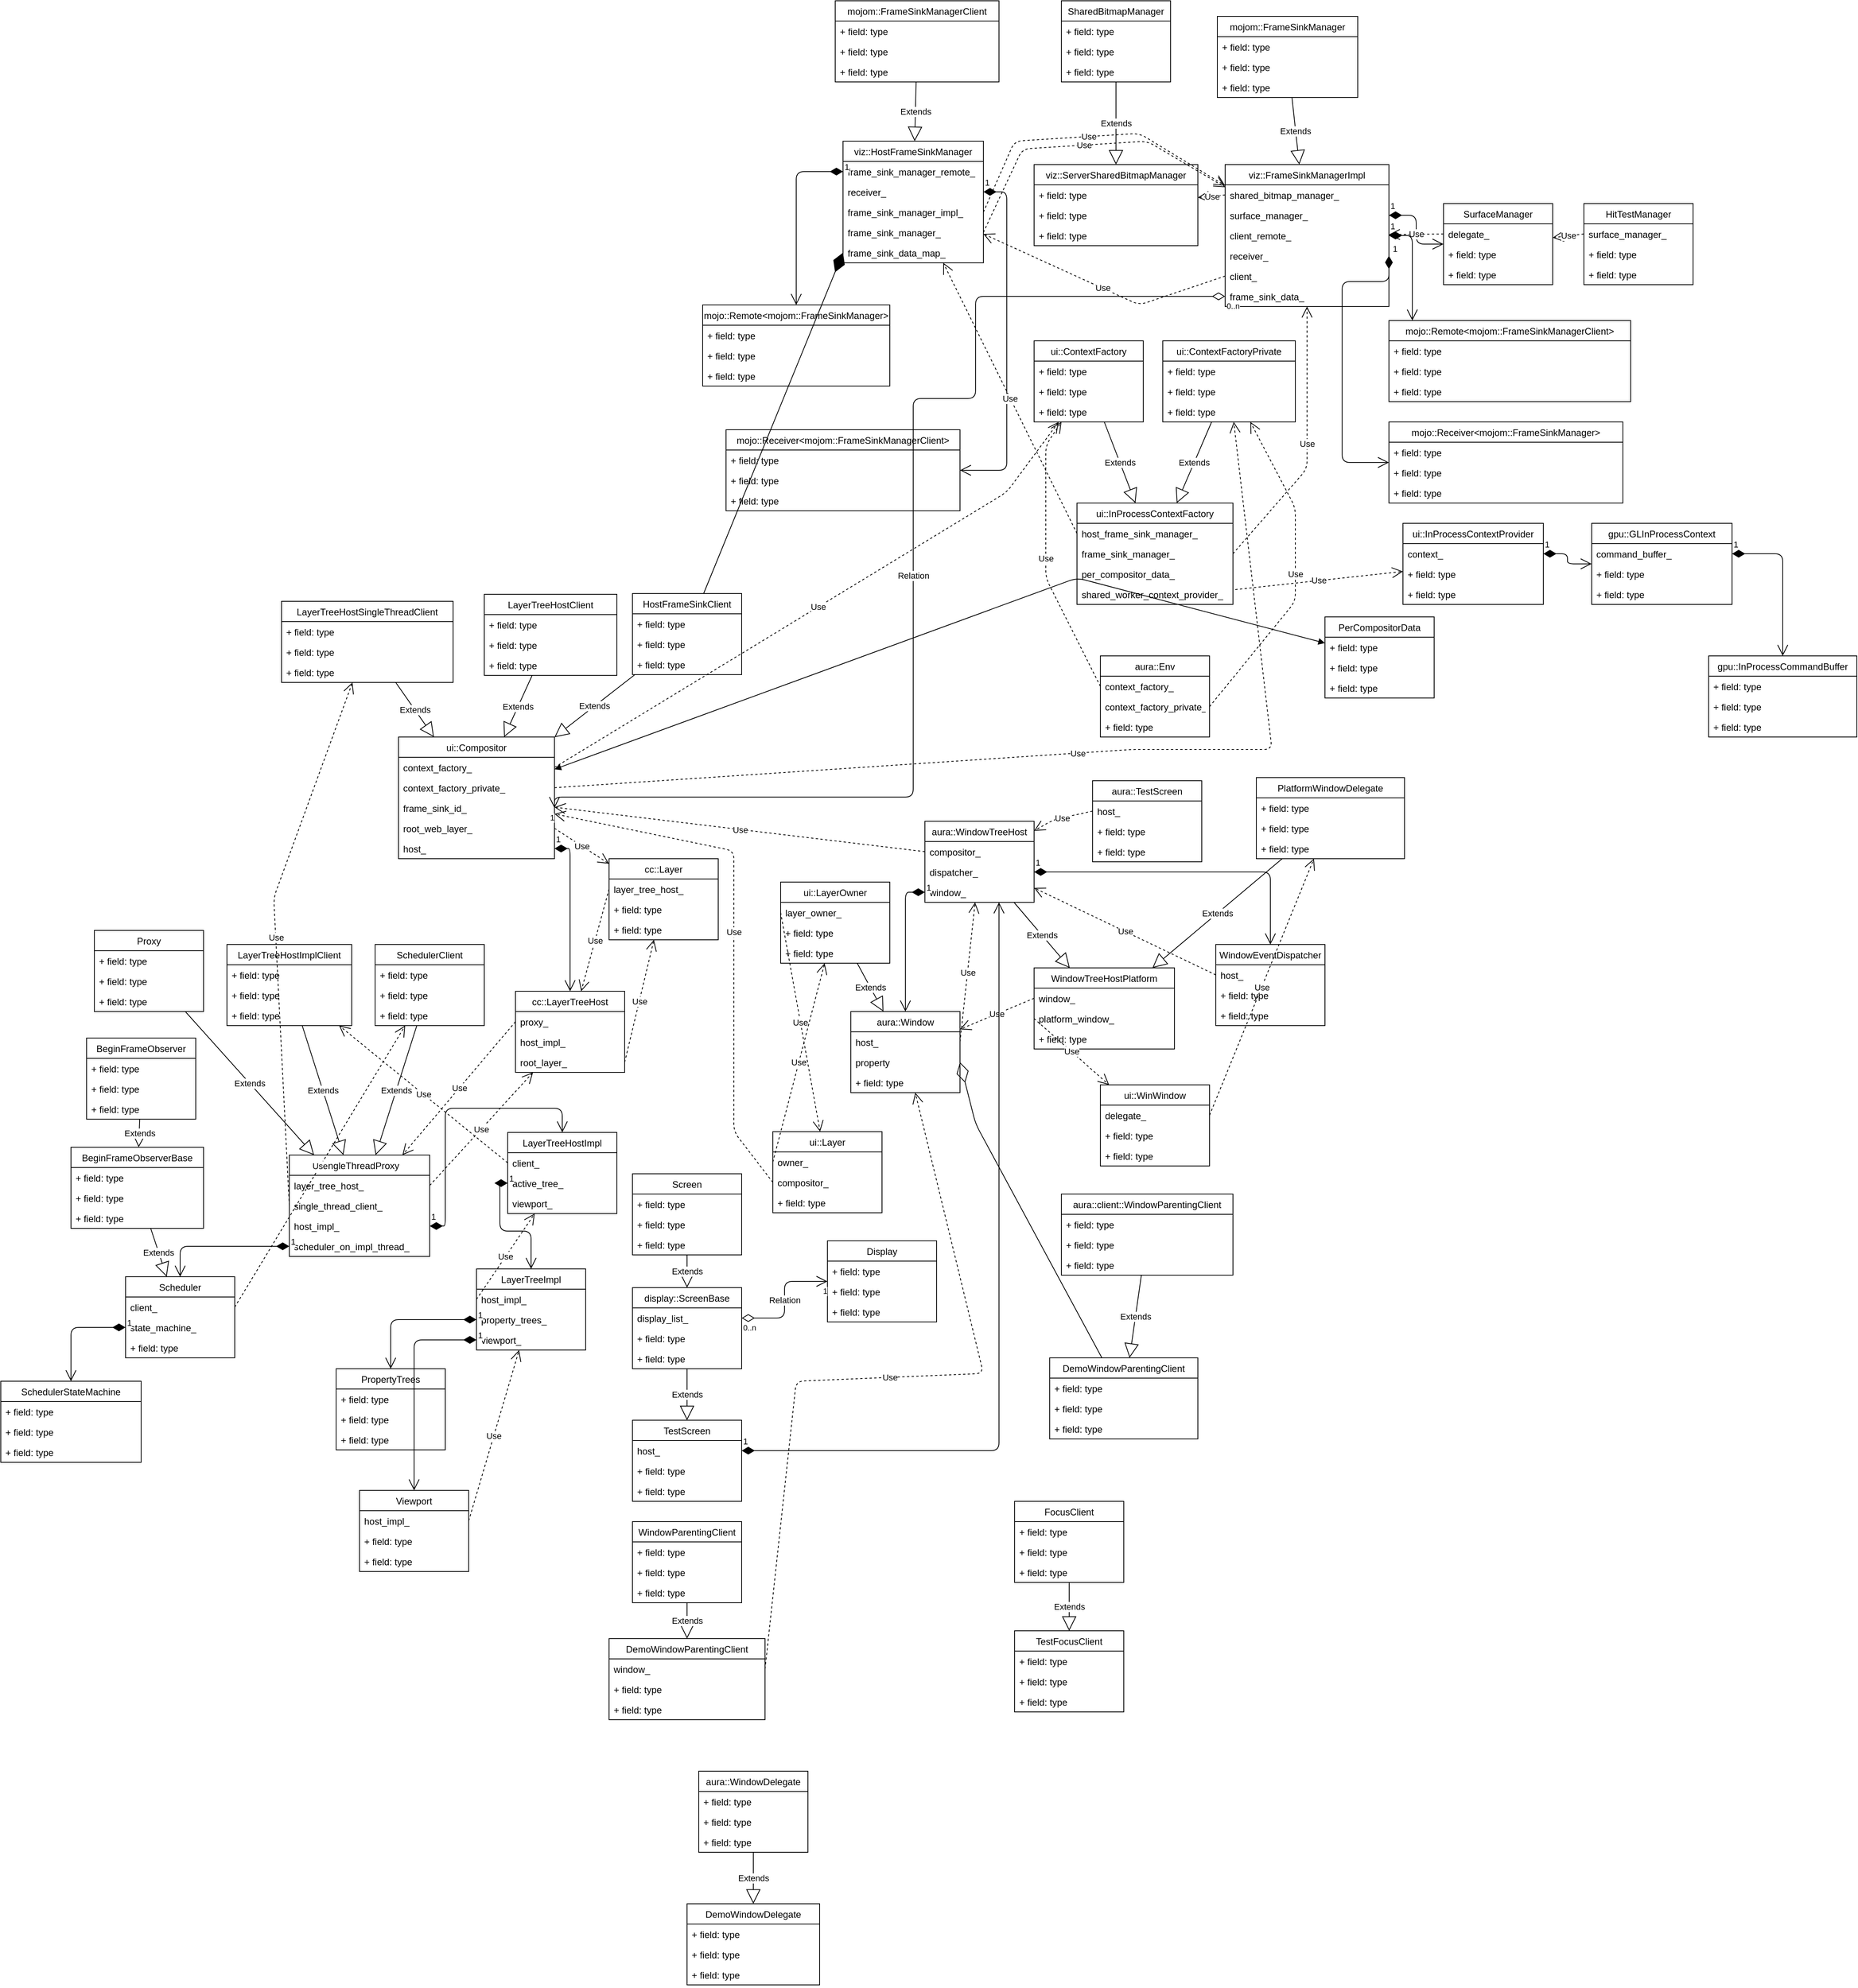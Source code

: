 <mxfile version="12.4.2" type="device" pages="1"><diagram id="h_RpMxRDwELp9P_I8n3J" name="Page-1"><mxGraphModel dx="2786" dy="936" grid="1" gridSize="10" guides="1" tooltips="1" connect="1" arrows="1" fold="1" page="1" pageScale="1" pageWidth="850" pageHeight="1100" math="0" shadow="0"><root><mxCell id="0"/><mxCell id="1" parent="0"/><object label="viz::HostFrameSinkManager" memo="Browser side wrapper of mojom::FrameSinkManager, to be used from the UI thread. Manages frame sinks and is intended to replace all usage of FrameSinkManagerImpl." id="Hy-xhO0p39INtdDYcoDr-1"><mxCell style="swimlane;fontStyle=0;childLayout=stackLayout;horizontal=1;startSize=26;fillColor=none;horizontalStack=0;resizeParent=1;resizeParentMax=0;resizeLast=0;collapsible=1;marginBottom=0;" parent="1" vertex="1"><mxGeometry x="60" y="210" width="180" height="156" as="geometry"/></mxCell></object><mxCell id="Hy-xhO0p39INtdDYcoDr-2" value="frame_sink_manager_remote_" style="text;strokeColor=none;fillColor=none;align=left;verticalAlign=top;spacingLeft=4;spacingRight=4;overflow=hidden;rotatable=0;points=[[0,0.5],[1,0.5]];portConstraint=eastwest;" parent="Hy-xhO0p39INtdDYcoDr-1" vertex="1"><mxGeometry y="26" width="180" height="26" as="geometry"/></mxCell><mxCell id="Hy-xhO0p39INtdDYcoDr-67" value="receiver_" style="text;strokeColor=none;fillColor=none;align=left;verticalAlign=top;spacingLeft=4;spacingRight=4;overflow=hidden;rotatable=0;points=[[0,0.5],[1,0.5]];portConstraint=eastwest;" parent="Hy-xhO0p39INtdDYcoDr-1" vertex="1"><mxGeometry y="52" width="180" height="26" as="geometry"/></mxCell><mxCell id="Hy-xhO0p39INtdDYcoDr-69" value="frame_sink_manager_impl_" style="text;strokeColor=none;fillColor=none;align=left;verticalAlign=top;spacingLeft=4;spacingRight=4;overflow=hidden;rotatable=0;points=[[0,0.5],[1,0.5]];portConstraint=eastwest;" parent="Hy-xhO0p39INtdDYcoDr-1" vertex="1"><mxGeometry y="78" width="180" height="26" as="geometry"/></mxCell><mxCell id="Hy-xhO0p39INtdDYcoDr-71" value="frame_sink_manager_" style="text;strokeColor=none;fillColor=none;align=left;verticalAlign=top;spacingLeft=4;spacingRight=4;overflow=hidden;rotatable=0;points=[[0,0.5],[1,0.5]];portConstraint=eastwest;" parent="Hy-xhO0p39INtdDYcoDr-1" vertex="1"><mxGeometry y="104" width="180" height="26" as="geometry"/></mxCell><object label="frame_sink_data_map_" memo="Per CompositorFrameSink data." id="Hy-xhO0p39INtdDYcoDr-123"><mxCell style="text;strokeColor=none;fillColor=none;align=left;verticalAlign=top;spacingLeft=4;spacingRight=4;overflow=hidden;rotatable=0;points=[[0,0.5],[1,0.5]];portConstraint=eastwest;" parent="Hy-xhO0p39INtdDYcoDr-1" vertex="1"><mxGeometry y="130" width="180" height="26" as="geometry"/></mxCell></object><mxCell id="Hy-xhO0p39INtdDYcoDr-5" value="mojom::FrameSinkManagerClient" style="swimlane;fontStyle=0;childLayout=stackLayout;horizontal=1;startSize=26;fillColor=none;horizontalStack=0;resizeParent=1;resizeParentMax=0;resizeLast=0;collapsible=1;marginBottom=0;" parent="1" vertex="1"><mxGeometry x="50" y="30" width="210" height="104" as="geometry"/></mxCell><mxCell id="Hy-xhO0p39INtdDYcoDr-6" value="+ field: type" style="text;strokeColor=none;fillColor=none;align=left;verticalAlign=top;spacingLeft=4;spacingRight=4;overflow=hidden;rotatable=0;points=[[0,0.5],[1,0.5]];portConstraint=eastwest;" parent="Hy-xhO0p39INtdDYcoDr-5" vertex="1"><mxGeometry y="26" width="210" height="26" as="geometry"/></mxCell><mxCell id="Hy-xhO0p39INtdDYcoDr-7" value="+ field: type" style="text;strokeColor=none;fillColor=none;align=left;verticalAlign=top;spacingLeft=4;spacingRight=4;overflow=hidden;rotatable=0;points=[[0,0.5],[1,0.5]];portConstraint=eastwest;" parent="Hy-xhO0p39INtdDYcoDr-5" vertex="1"><mxGeometry y="52" width="210" height="26" as="geometry"/></mxCell><mxCell id="Hy-xhO0p39INtdDYcoDr-8" value="+ field: type" style="text;strokeColor=none;fillColor=none;align=left;verticalAlign=top;spacingLeft=4;spacingRight=4;overflow=hidden;rotatable=0;points=[[0,0.5],[1,0.5]];portConstraint=eastwest;" parent="Hy-xhO0p39INtdDYcoDr-5" vertex="1"><mxGeometry y="78" width="210" height="26" as="geometry"/></mxCell><mxCell id="Hy-xhO0p39INtdDYcoDr-10" value="Extends" style="endArrow=block;endSize=16;endFill=0;html=1;" parent="1" source="Hy-xhO0p39INtdDYcoDr-5" target="Hy-xhO0p39INtdDYcoDr-1" edge="1"><mxGeometry width="160" relative="1" as="geometry"><mxPoint x="50" y="340" as="sourcePoint"/><mxPoint x="210" y="340" as="targetPoint"/></mxGeometry></mxCell><object label="viz::ServerSharedBitmapManager" memo="A SharedBitmapManager implementation that lives in-process with the display compositor. It manages mappings from SharedBitmapId to SharedMemory segments. While the returned SharedBitmap is kept alive for a given SharedBitmapId, the backing pixels are guaranteed to remain valid." id="Hy-xhO0p39INtdDYcoDr-11"><mxCell style="swimlane;fontStyle=0;childLayout=stackLayout;horizontal=1;startSize=26;fillColor=none;horizontalStack=0;resizeParent=1;resizeParentMax=0;resizeLast=0;collapsible=1;marginBottom=0;" parent="1" vertex="1"><mxGeometry x="305" y="240" width="210" height="104" as="geometry"/></mxCell></object><mxCell id="Hy-xhO0p39INtdDYcoDr-12" value="+ field: type" style="text;strokeColor=none;fillColor=none;align=left;verticalAlign=top;spacingLeft=4;spacingRight=4;overflow=hidden;rotatable=0;points=[[0,0.5],[1,0.5]];portConstraint=eastwest;" parent="Hy-xhO0p39INtdDYcoDr-11" vertex="1"><mxGeometry y="26" width="210" height="26" as="geometry"/></mxCell><mxCell id="Hy-xhO0p39INtdDYcoDr-13" value="+ field: type" style="text;strokeColor=none;fillColor=none;align=left;verticalAlign=top;spacingLeft=4;spacingRight=4;overflow=hidden;rotatable=0;points=[[0,0.5],[1,0.5]];portConstraint=eastwest;" parent="Hy-xhO0p39INtdDYcoDr-11" vertex="1"><mxGeometry y="52" width="210" height="26" as="geometry"/></mxCell><mxCell id="Hy-xhO0p39INtdDYcoDr-14" value="+ field: type" style="text;strokeColor=none;fillColor=none;align=left;verticalAlign=top;spacingLeft=4;spacingRight=4;overflow=hidden;rotatable=0;points=[[0,0.5],[1,0.5]];portConstraint=eastwest;" parent="Hy-xhO0p39INtdDYcoDr-11" vertex="1"><mxGeometry y="78" width="210" height="26" as="geometry"/></mxCell><mxCell id="Hy-xhO0p39INtdDYcoDr-15" value="SharedBitmapManager" style="swimlane;fontStyle=0;childLayout=stackLayout;horizontal=1;startSize=26;fillColor=none;horizontalStack=0;resizeParent=1;resizeParentMax=0;resizeLast=0;collapsible=1;marginBottom=0;" parent="1" vertex="1"><mxGeometry x="340" y="30" width="140" height="104" as="geometry"/></mxCell><mxCell id="Hy-xhO0p39INtdDYcoDr-16" value="+ field: type" style="text;strokeColor=none;fillColor=none;align=left;verticalAlign=top;spacingLeft=4;spacingRight=4;overflow=hidden;rotatable=0;points=[[0,0.5],[1,0.5]];portConstraint=eastwest;" parent="Hy-xhO0p39INtdDYcoDr-15" vertex="1"><mxGeometry y="26" width="140" height="26" as="geometry"/></mxCell><mxCell id="Hy-xhO0p39INtdDYcoDr-17" value="+ field: type" style="text;strokeColor=none;fillColor=none;align=left;verticalAlign=top;spacingLeft=4;spacingRight=4;overflow=hidden;rotatable=0;points=[[0,0.5],[1,0.5]];portConstraint=eastwest;" parent="Hy-xhO0p39INtdDYcoDr-15" vertex="1"><mxGeometry y="52" width="140" height="26" as="geometry"/></mxCell><mxCell id="Hy-xhO0p39INtdDYcoDr-18" value="+ field: type" style="text;strokeColor=none;fillColor=none;align=left;verticalAlign=top;spacingLeft=4;spacingRight=4;overflow=hidden;rotatable=0;points=[[0,0.5],[1,0.5]];portConstraint=eastwest;" parent="Hy-xhO0p39INtdDYcoDr-15" vertex="1"><mxGeometry y="78" width="140" height="26" as="geometry"/></mxCell><mxCell id="Hy-xhO0p39INtdDYcoDr-19" value="Extends" style="endArrow=block;endSize=16;endFill=0;html=1;" parent="1" source="Hy-xhO0p39INtdDYcoDr-15" target="Hy-xhO0p39INtdDYcoDr-11" edge="1"><mxGeometry width="160" relative="1" as="geometry"><mxPoint x="163.556" y="144" as="sourcePoint"/><mxPoint x="161.444" y="220" as="targetPoint"/></mxGeometry></mxCell><mxCell id="Hy-xhO0p39INtdDYcoDr-20" value="mojo::Receiver&lt;mojom::FrameSinkManagerClient&gt;" style="swimlane;fontStyle=0;childLayout=stackLayout;horizontal=1;startSize=26;fillColor=none;horizontalStack=0;resizeParent=1;resizeParentMax=0;resizeLast=0;collapsible=1;marginBottom=0;" parent="1" vertex="1"><mxGeometry x="-90" y="580" width="300" height="104" as="geometry"/></mxCell><mxCell id="Hy-xhO0p39INtdDYcoDr-21" value="+ field: type" style="text;strokeColor=none;fillColor=none;align=left;verticalAlign=top;spacingLeft=4;spacingRight=4;overflow=hidden;rotatable=0;points=[[0,0.5],[1,0.5]];portConstraint=eastwest;" parent="Hy-xhO0p39INtdDYcoDr-20" vertex="1"><mxGeometry y="26" width="300" height="26" as="geometry"/></mxCell><mxCell id="Hy-xhO0p39INtdDYcoDr-22" value="+ field: type" style="text;strokeColor=none;fillColor=none;align=left;verticalAlign=top;spacingLeft=4;spacingRight=4;overflow=hidden;rotatable=0;points=[[0,0.5],[1,0.5]];portConstraint=eastwest;" parent="Hy-xhO0p39INtdDYcoDr-20" vertex="1"><mxGeometry y="52" width="300" height="26" as="geometry"/></mxCell><mxCell id="Hy-xhO0p39INtdDYcoDr-23" value="+ field: type" style="text;strokeColor=none;fillColor=none;align=left;verticalAlign=top;spacingLeft=4;spacingRight=4;overflow=hidden;rotatable=0;points=[[0,0.5],[1,0.5]];portConstraint=eastwest;" parent="Hy-xhO0p39INtdDYcoDr-20" vertex="1"><mxGeometry y="78" width="300" height="26" as="geometry"/></mxCell><object label="viz::FrameSinkManagerImpl" memo="FrameSinkManagerImpl manages BeginFrame hierarchy. This is the implementation detail for FrameSinkManagerImpl." id="Hy-xhO0p39INtdDYcoDr-25"><mxCell style="swimlane;fontStyle=0;childLayout=stackLayout;horizontal=1;startSize=26;fillColor=none;horizontalStack=0;resizeParent=1;resizeParentMax=0;resizeLast=0;collapsible=1;marginBottom=0;" parent="1" vertex="1"><mxGeometry x="550" y="240" width="210" height="182" as="geometry"/></mxCell></object><mxCell id="Hy-xhO0p39INtdDYcoDr-26" value="shared_bitmap_manager_" style="text;strokeColor=none;fillColor=none;align=left;verticalAlign=top;spacingLeft=4;spacingRight=4;overflow=hidden;rotatable=0;points=[[0,0.5],[1,0.5]];portConstraint=eastwest;" parent="Hy-xhO0p39INtdDYcoDr-25" vertex="1"><mxGeometry y="26" width="210" height="26" as="geometry"/></mxCell><mxCell id="Hy-xhO0p39INtdDYcoDr-27" value="surface_manager_" style="text;strokeColor=none;fillColor=none;align=left;verticalAlign=top;spacingLeft=4;spacingRight=4;overflow=hidden;rotatable=0;points=[[0,0.5],[1,0.5]];portConstraint=eastwest;" parent="Hy-xhO0p39INtdDYcoDr-25" vertex="1"><mxGeometry y="52" width="210" height="26" as="geometry"/></mxCell><mxCell id="Hy-xhO0p39INtdDYcoDr-28" value="client_remote_" style="text;strokeColor=none;fillColor=none;align=left;verticalAlign=top;spacingLeft=4;spacingRight=4;overflow=hidden;rotatable=0;points=[[0,0.5],[1,0.5]];portConstraint=eastwest;" parent="Hy-xhO0p39INtdDYcoDr-25" vertex="1"><mxGeometry y="78" width="210" height="26" as="geometry"/></mxCell><mxCell id="Hy-xhO0p39INtdDYcoDr-55" value="receiver_" style="text;strokeColor=none;fillColor=none;align=left;verticalAlign=top;spacingLeft=4;spacingRight=4;overflow=hidden;rotatable=0;points=[[0,0.5],[1,0.5]];portConstraint=eastwest;" parent="Hy-xhO0p39INtdDYcoDr-25" vertex="1"><mxGeometry y="104" width="210" height="26" as="geometry"/></mxCell><mxCell id="Hy-xhO0p39INtdDYcoDr-73" value="client_" style="text;strokeColor=none;fillColor=none;align=left;verticalAlign=top;spacingLeft=4;spacingRight=4;overflow=hidden;rotatable=0;points=[[0,0.5],[1,0.5]];portConstraint=eastwest;" parent="Hy-xhO0p39INtdDYcoDr-25" vertex="1"><mxGeometry y="130" width="210" height="26" as="geometry"/></mxCell><object label="frame_sink_data_" memo="Contains registered frame sink ids, debug labels and synchronization labels. Map entries will be created when frame sink is registered and destroyed when frame sink is invalidated." id="Hy-xhO0p39INtdDYcoDr-130"><mxCell style="text;strokeColor=none;fillColor=none;align=left;verticalAlign=top;spacingLeft=4;spacingRight=4;overflow=hidden;rotatable=0;points=[[0,0.5],[1,0.5]];portConstraint=eastwest;" parent="Hy-xhO0p39INtdDYcoDr-25" vertex="1"><mxGeometry y="156" width="210" height="26" as="geometry"/></mxCell></object><mxCell id="Hy-xhO0p39INtdDYcoDr-29" value="mojom::FrameSinkManager" style="swimlane;fontStyle=0;childLayout=stackLayout;horizontal=1;startSize=26;fillColor=none;horizontalStack=0;resizeParent=1;resizeParentMax=0;resizeLast=0;collapsible=1;marginBottom=0;" parent="1" vertex="1"><mxGeometry x="540" y="50" width="180" height="104" as="geometry"/></mxCell><mxCell id="Hy-xhO0p39INtdDYcoDr-30" value="+ field: type" style="text;strokeColor=none;fillColor=none;align=left;verticalAlign=top;spacingLeft=4;spacingRight=4;overflow=hidden;rotatable=0;points=[[0,0.5],[1,0.5]];portConstraint=eastwest;" parent="Hy-xhO0p39INtdDYcoDr-29" vertex="1"><mxGeometry y="26" width="180" height="26" as="geometry"/></mxCell><mxCell id="Hy-xhO0p39INtdDYcoDr-31" value="+ field: type" style="text;strokeColor=none;fillColor=none;align=left;verticalAlign=top;spacingLeft=4;spacingRight=4;overflow=hidden;rotatable=0;points=[[0,0.5],[1,0.5]];portConstraint=eastwest;" parent="Hy-xhO0p39INtdDYcoDr-29" vertex="1"><mxGeometry y="52" width="180" height="26" as="geometry"/></mxCell><mxCell id="Hy-xhO0p39INtdDYcoDr-32" value="+ field: type" style="text;strokeColor=none;fillColor=none;align=left;verticalAlign=top;spacingLeft=4;spacingRight=4;overflow=hidden;rotatable=0;points=[[0,0.5],[1,0.5]];portConstraint=eastwest;" parent="Hy-xhO0p39INtdDYcoDr-29" vertex="1"><mxGeometry y="78" width="180" height="26" as="geometry"/></mxCell><mxCell id="Hy-xhO0p39INtdDYcoDr-33" value="Extends" style="endArrow=block;endSize=16;endFill=0;html=1;" parent="1" source="Hy-xhO0p39INtdDYcoDr-29" target="Hy-xhO0p39INtdDYcoDr-25" edge="1"><mxGeometry width="160" relative="1" as="geometry"><mxPoint x="420" y="144" as="sourcePoint"/><mxPoint x="420" y="250" as="targetPoint"/></mxGeometry></mxCell><mxCell id="Hy-xhO0p39INtdDYcoDr-34" value="Use" style="endArrow=open;endSize=12;dashed=1;html=1;exitX=0;exitY=0.5;exitDx=0;exitDy=0;" parent="1" source="Hy-xhO0p39INtdDYcoDr-26" target="Hy-xhO0p39INtdDYcoDr-11" edge="1"><mxGeometry width="160" relative="1" as="geometry"><mxPoint x="-330" y="370" as="sourcePoint"/><mxPoint x="-170" y="370" as="targetPoint"/></mxGeometry></mxCell><mxCell id="Hy-xhO0p39INtdDYcoDr-35" value="SurfaceManager" style="swimlane;fontStyle=0;childLayout=stackLayout;horizontal=1;startSize=26;fillColor=none;horizontalStack=0;resizeParent=1;resizeParentMax=0;resizeLast=0;collapsible=1;marginBottom=0;" parent="1" vertex="1"><mxGeometry x="830" y="290" width="140" height="104" as="geometry"/></mxCell><mxCell id="Hy-xhO0p39INtdDYcoDr-36" value="delegate_" style="text;strokeColor=none;fillColor=none;align=left;verticalAlign=top;spacingLeft=4;spacingRight=4;overflow=hidden;rotatable=0;points=[[0,0.5],[1,0.5]];portConstraint=eastwest;" parent="Hy-xhO0p39INtdDYcoDr-35" vertex="1"><mxGeometry y="26" width="140" height="26" as="geometry"/></mxCell><mxCell id="Hy-xhO0p39INtdDYcoDr-37" value="+ field: type" style="text;strokeColor=none;fillColor=none;align=left;verticalAlign=top;spacingLeft=4;spacingRight=4;overflow=hidden;rotatable=0;points=[[0,0.5],[1,0.5]];portConstraint=eastwest;" parent="Hy-xhO0p39INtdDYcoDr-35" vertex="1"><mxGeometry y="52" width="140" height="26" as="geometry"/></mxCell><mxCell id="Hy-xhO0p39INtdDYcoDr-38" value="+ field: type" style="text;strokeColor=none;fillColor=none;align=left;verticalAlign=top;spacingLeft=4;spacingRight=4;overflow=hidden;rotatable=0;points=[[0,0.5],[1,0.5]];portConstraint=eastwest;" parent="Hy-xhO0p39INtdDYcoDr-35" vertex="1"><mxGeometry y="78" width="140" height="26" as="geometry"/></mxCell><mxCell id="Hy-xhO0p39INtdDYcoDr-39" value="1" style="endArrow=open;html=1;endSize=12;startArrow=diamondThin;startSize=14;startFill=1;edgeStyle=orthogonalEdgeStyle;align=left;verticalAlign=bottom;exitX=1;exitY=0.5;exitDx=0;exitDy=0;" parent="1" source="Hy-xhO0p39INtdDYcoDr-27" target="Hy-xhO0p39INtdDYcoDr-35" edge="1"><mxGeometry x="-1" y="3" relative="1" as="geometry"><mxPoint x="170" y="420" as="sourcePoint"/><mxPoint x="330" y="420" as="targetPoint"/></mxGeometry></mxCell><mxCell id="Hy-xhO0p39INtdDYcoDr-40" value="HitTestManager" style="swimlane;fontStyle=0;childLayout=stackLayout;horizontal=1;startSize=26;fillColor=none;horizontalStack=0;resizeParent=1;resizeParentMax=0;resizeLast=0;collapsible=1;marginBottom=0;" parent="1" vertex="1"><mxGeometry x="1010" y="290" width="140" height="104" as="geometry"/></mxCell><mxCell id="Hy-xhO0p39INtdDYcoDr-41" value="surface_manager_" style="text;strokeColor=none;fillColor=none;align=left;verticalAlign=top;spacingLeft=4;spacingRight=4;overflow=hidden;rotatable=0;points=[[0,0.5],[1,0.5]];portConstraint=eastwest;" parent="Hy-xhO0p39INtdDYcoDr-40" vertex="1"><mxGeometry y="26" width="140" height="26" as="geometry"/></mxCell><mxCell id="Hy-xhO0p39INtdDYcoDr-42" value="+ field: type" style="text;strokeColor=none;fillColor=none;align=left;verticalAlign=top;spacingLeft=4;spacingRight=4;overflow=hidden;rotatable=0;points=[[0,0.5],[1,0.5]];portConstraint=eastwest;" parent="Hy-xhO0p39INtdDYcoDr-40" vertex="1"><mxGeometry y="52" width="140" height="26" as="geometry"/></mxCell><mxCell id="Hy-xhO0p39INtdDYcoDr-43" value="+ field: type" style="text;strokeColor=none;fillColor=none;align=left;verticalAlign=top;spacingLeft=4;spacingRight=4;overflow=hidden;rotatable=0;points=[[0,0.5],[1,0.5]];portConstraint=eastwest;" parent="Hy-xhO0p39INtdDYcoDr-40" vertex="1"><mxGeometry y="78" width="140" height="26" as="geometry"/></mxCell><mxCell id="Hy-xhO0p39INtdDYcoDr-44" value="Use" style="endArrow=open;endSize=12;dashed=1;html=1;exitX=0;exitY=0.5;exitDx=0;exitDy=0;" parent="1" source="Hy-xhO0p39INtdDYcoDr-36" target="Hy-xhO0p39INtdDYcoDr-25" edge="1"><mxGeometry width="160" relative="1" as="geometry"><mxPoint x="170" y="420" as="sourcePoint"/><mxPoint x="330" y="420" as="targetPoint"/></mxGeometry></mxCell><mxCell id="Hy-xhO0p39INtdDYcoDr-45" value="Use" style="endArrow=open;endSize=12;dashed=1;html=1;exitX=0;exitY=0.5;exitDx=0;exitDy=0;" parent="1" source="Hy-xhO0p39INtdDYcoDr-41" target="Hy-xhO0p39INtdDYcoDr-35" edge="1"><mxGeometry width="160" relative="1" as="geometry"><mxPoint x="840" y="339" as="sourcePoint"/><mxPoint x="770" y="324.2" as="targetPoint"/></mxGeometry></mxCell><mxCell id="Hy-xhO0p39INtdDYcoDr-46" value="mojo::Remote&lt;mojom::FrameSinkManagerClient&gt;" style="swimlane;fontStyle=0;childLayout=stackLayout;horizontal=1;startSize=26;fillColor=none;horizontalStack=0;resizeParent=1;resizeParentMax=0;resizeLast=0;collapsible=1;marginBottom=0;" parent="1" vertex="1"><mxGeometry x="760" y="440" width="310" height="104" as="geometry"/></mxCell><mxCell id="Hy-xhO0p39INtdDYcoDr-47" value="+ field: type" style="text;strokeColor=none;fillColor=none;align=left;verticalAlign=top;spacingLeft=4;spacingRight=4;overflow=hidden;rotatable=0;points=[[0,0.5],[1,0.5]];portConstraint=eastwest;" parent="Hy-xhO0p39INtdDYcoDr-46" vertex="1"><mxGeometry y="26" width="310" height="26" as="geometry"/></mxCell><mxCell id="Hy-xhO0p39INtdDYcoDr-48" value="+ field: type" style="text;strokeColor=none;fillColor=none;align=left;verticalAlign=top;spacingLeft=4;spacingRight=4;overflow=hidden;rotatable=0;points=[[0,0.5],[1,0.5]];portConstraint=eastwest;" parent="Hy-xhO0p39INtdDYcoDr-46" vertex="1"><mxGeometry y="52" width="310" height="26" as="geometry"/></mxCell><mxCell id="Hy-xhO0p39INtdDYcoDr-49" value="+ field: type" style="text;strokeColor=none;fillColor=none;align=left;verticalAlign=top;spacingLeft=4;spacingRight=4;overflow=hidden;rotatable=0;points=[[0,0.5],[1,0.5]];portConstraint=eastwest;" parent="Hy-xhO0p39INtdDYcoDr-46" vertex="1"><mxGeometry y="78" width="310" height="26" as="geometry"/></mxCell><mxCell id="Hy-xhO0p39INtdDYcoDr-50" value="1" style="endArrow=open;html=1;endSize=12;startArrow=diamondThin;startSize=14;startFill=1;edgeStyle=orthogonalEdgeStyle;align=left;verticalAlign=bottom;exitX=1;exitY=0.5;exitDx=0;exitDy=0;" parent="1" source="Hy-xhO0p39INtdDYcoDr-28" target="Hy-xhO0p39INtdDYcoDr-46" edge="1"><mxGeometry x="-1" y="3" relative="1" as="geometry"><mxPoint x="770" y="315" as="sourcePoint"/><mxPoint x="840" y="352" as="targetPoint"/><Array as="points"><mxPoint x="790" y="331"/></Array></mxGeometry></mxCell><mxCell id="Hy-xhO0p39INtdDYcoDr-51" value="mojo::Receiver&lt;mojom::FrameSinkManager&gt;" style="swimlane;fontStyle=0;childLayout=stackLayout;horizontal=1;startSize=26;fillColor=none;horizontalStack=0;resizeParent=1;resizeParentMax=0;resizeLast=0;collapsible=1;marginBottom=0;" parent="1" vertex="1"><mxGeometry x="760" y="570" width="300" height="104" as="geometry"/></mxCell><mxCell id="Hy-xhO0p39INtdDYcoDr-52" value="+ field: type" style="text;strokeColor=none;fillColor=none;align=left;verticalAlign=top;spacingLeft=4;spacingRight=4;overflow=hidden;rotatable=0;points=[[0,0.5],[1,0.5]];portConstraint=eastwest;" parent="Hy-xhO0p39INtdDYcoDr-51" vertex="1"><mxGeometry y="26" width="300" height="26" as="geometry"/></mxCell><mxCell id="Hy-xhO0p39INtdDYcoDr-53" value="+ field: type" style="text;strokeColor=none;fillColor=none;align=left;verticalAlign=top;spacingLeft=4;spacingRight=4;overflow=hidden;rotatable=0;points=[[0,0.5],[1,0.5]];portConstraint=eastwest;" parent="Hy-xhO0p39INtdDYcoDr-51" vertex="1"><mxGeometry y="52" width="300" height="26" as="geometry"/></mxCell><mxCell id="Hy-xhO0p39INtdDYcoDr-54" value="+ field: type" style="text;strokeColor=none;fillColor=none;align=left;verticalAlign=top;spacingLeft=4;spacingRight=4;overflow=hidden;rotatable=0;points=[[0,0.5],[1,0.5]];portConstraint=eastwest;" parent="Hy-xhO0p39INtdDYcoDr-51" vertex="1"><mxGeometry y="78" width="300" height="26" as="geometry"/></mxCell><mxCell id="Hy-xhO0p39INtdDYcoDr-56" value="1" style="endArrow=open;html=1;endSize=12;startArrow=diamondThin;startSize=14;startFill=1;edgeStyle=orthogonalEdgeStyle;align=left;verticalAlign=bottom;exitX=1;exitY=0.5;exitDx=0;exitDy=0;" parent="1" source="Hy-xhO0p39INtdDYcoDr-55" target="Hy-xhO0p39INtdDYcoDr-51" edge="1"><mxGeometry x="-1" y="3" relative="1" as="geometry"><mxPoint x="770" y="341" as="sourcePoint"/><mxPoint x="800" y="450" as="targetPoint"/><Array as="points"><mxPoint x="760" y="390"/><mxPoint x="700" y="390"/><mxPoint x="700" y="622"/></Array></mxGeometry></mxCell><mxCell id="Hy-xhO0p39INtdDYcoDr-61" value="mojo::Remote&lt;mojom::FrameSinkManager&gt;" style="swimlane;fontStyle=0;childLayout=stackLayout;horizontal=1;startSize=26;fillColor=none;horizontalStack=0;resizeParent=1;resizeParentMax=0;resizeLast=0;collapsible=1;marginBottom=0;" parent="1" vertex="1"><mxGeometry x="-120" y="420" width="240" height="104" as="geometry"/></mxCell><mxCell id="Hy-xhO0p39INtdDYcoDr-62" value="+ field: type" style="text;strokeColor=none;fillColor=none;align=left;verticalAlign=top;spacingLeft=4;spacingRight=4;overflow=hidden;rotatable=0;points=[[0,0.5],[1,0.5]];portConstraint=eastwest;" parent="Hy-xhO0p39INtdDYcoDr-61" vertex="1"><mxGeometry y="26" width="240" height="26" as="geometry"/></mxCell><mxCell id="Hy-xhO0p39INtdDYcoDr-63" value="+ field: type" style="text;strokeColor=none;fillColor=none;align=left;verticalAlign=top;spacingLeft=4;spacingRight=4;overflow=hidden;rotatable=0;points=[[0,0.5],[1,0.5]];portConstraint=eastwest;" parent="Hy-xhO0p39INtdDYcoDr-61" vertex="1"><mxGeometry y="52" width="240" height="26" as="geometry"/></mxCell><mxCell id="Hy-xhO0p39INtdDYcoDr-64" value="+ field: type" style="text;strokeColor=none;fillColor=none;align=left;verticalAlign=top;spacingLeft=4;spacingRight=4;overflow=hidden;rotatable=0;points=[[0,0.5],[1,0.5]];portConstraint=eastwest;" parent="Hy-xhO0p39INtdDYcoDr-61" vertex="1"><mxGeometry y="78" width="240" height="26" as="geometry"/></mxCell><mxCell id="Hy-xhO0p39INtdDYcoDr-66" value="1" style="endArrow=open;html=1;endSize=12;startArrow=diamondThin;startSize=14;startFill=1;edgeStyle=orthogonalEdgeStyle;align=left;verticalAlign=bottom;exitX=1;exitY=0.5;exitDx=0;exitDy=0;" parent="1" target="Hy-xhO0p39INtdDYcoDr-20" edge="1"><mxGeometry x="-1" y="3" relative="1" as="geometry"><mxPoint x="240" y="275" as="sourcePoint"/><mxPoint x="770" y="632" as="targetPoint"/><Array as="points"><mxPoint x="270" y="275"/><mxPoint x="270" y="632"/></Array></mxGeometry></mxCell><mxCell id="Hy-xhO0p39INtdDYcoDr-68" value="1" style="endArrow=open;html=1;endSize=12;startArrow=diamondThin;startSize=14;startFill=1;edgeStyle=orthogonalEdgeStyle;align=left;verticalAlign=bottom;exitX=0;exitY=0.5;exitDx=0;exitDy=0;" parent="1" source="Hy-xhO0p39INtdDYcoDr-2" target="Hy-xhO0p39INtdDYcoDr-61" edge="1"><mxGeometry x="-1" y="3" relative="1" as="geometry"><mxPoint x="250" y="285" as="sourcePoint"/><mxPoint x="220" y="642" as="targetPoint"/><Array as="points"><mxPoint y="249"/></Array></mxGeometry></mxCell><object label="Use" memo="SetLocalManager" id="Hy-xhO0p39INtdDYcoDr-70"><mxCell style="endArrow=open;endSize=12;dashed=1;html=1;exitX=1;exitY=0.5;exitDx=0;exitDy=0;" parent="1" source="Hy-xhO0p39INtdDYcoDr-69" target="Hy-xhO0p39INtdDYcoDr-25" edge="1"><mxGeometry width="160" relative="1" as="geometry"><mxPoint x="840" y="339" as="sourcePoint"/><mxPoint x="770" y="329.4" as="targetPoint"/><Array as="points"><mxPoint x="280" y="210"/><mxPoint x="440" y="200"/></Array></mxGeometry></mxCell></object><object label="Use" memo="SetLocalManager" id="Hy-xhO0p39INtdDYcoDr-72"><mxCell style="endArrow=open;endSize=12;dashed=1;html=1;exitX=1;exitY=0.5;exitDx=0;exitDy=0;" parent="1" source="Hy-xhO0p39INtdDYcoDr-71" target="Hy-xhO0p39INtdDYcoDr-25" edge="1"><mxGeometry width="160" relative="1" as="geometry"><mxPoint x="250" y="311" as="sourcePoint"/><mxPoint x="560" y="263.721" as="targetPoint"/><Array as="points"><mxPoint x="290" y="220"/><mxPoint x="450" y="210"/></Array></mxGeometry></mxCell></object><object label="Use" memo="SetLocalClient" id="Hy-xhO0p39INtdDYcoDr-74"><mxCell style="endArrow=open;endSize=12;dashed=1;html=1;exitX=0;exitY=0.5;exitDx=0;exitDy=0;" parent="1" source="Hy-xhO0p39INtdDYcoDr-73" target="Hy-xhO0p39INtdDYcoDr-1" edge="1"><mxGeometry width="160" relative="1" as="geometry"><mxPoint x="840" y="339" as="sourcePoint"/><mxPoint x="770" y="334.6" as="targetPoint"/><Array as="points"><mxPoint x="440" y="420"/></Array></mxGeometry></mxCell></object><mxCell id="Hy-xhO0p39INtdDYcoDr-75" value="ui::InProcessContextFactory" style="swimlane;fontStyle=0;childLayout=stackLayout;horizontal=1;startSize=26;fillColor=none;horizontalStack=0;resizeParent=1;resizeParentMax=0;resizeLast=0;collapsible=1;marginBottom=0;" parent="1" vertex="1"><mxGeometry x="360" y="674" width="200" height="130" as="geometry"/></mxCell><mxCell id="Hy-xhO0p39INtdDYcoDr-76" value="host_frame_sink_manager_" style="text;strokeColor=none;fillColor=none;align=left;verticalAlign=top;spacingLeft=4;spacingRight=4;overflow=hidden;rotatable=0;points=[[0,0.5],[1,0.5]];portConstraint=eastwest;" parent="Hy-xhO0p39INtdDYcoDr-75" vertex="1"><mxGeometry y="26" width="200" height="26" as="geometry"/></mxCell><mxCell id="Hy-xhO0p39INtdDYcoDr-77" value="frame_sink_manager_" style="text;strokeColor=none;fillColor=none;align=left;verticalAlign=top;spacingLeft=4;spacingRight=4;overflow=hidden;rotatable=0;points=[[0,0.5],[1,0.5]];portConstraint=eastwest;" parent="Hy-xhO0p39INtdDYcoDr-75" vertex="1"><mxGeometry y="52" width="200" height="26" as="geometry"/></mxCell><mxCell id="Hy-xhO0p39INtdDYcoDr-78" value="per_compositor_data_" style="text;strokeColor=none;fillColor=none;align=left;verticalAlign=top;spacingLeft=4;spacingRight=4;overflow=hidden;rotatable=0;points=[[0,0.5],[1,0.5]];portConstraint=eastwest;" parent="Hy-xhO0p39INtdDYcoDr-75" vertex="1"><mxGeometry y="78" width="200" height="26" as="geometry"/></mxCell><mxCell id="mf1FuKnV2PmQ5zvzLMWm-1" value="shared_worker_context_provider_" style="text;strokeColor=none;fillColor=none;align=left;verticalAlign=top;spacingLeft=4;spacingRight=4;overflow=hidden;rotatable=0;points=[[0,0.5],[1,0.5]];portConstraint=eastwest;" vertex="1" parent="Hy-xhO0p39INtdDYcoDr-75"><mxGeometry y="104" width="200" height="26" as="geometry"/></mxCell><object label="ui::ContextFactory" memo="This class abstracts the creation of the 3D context for the compositor. It is a global object." id="Hy-xhO0p39INtdDYcoDr-79"><mxCell style="swimlane;fontStyle=0;childLayout=stackLayout;horizontal=1;startSize=26;fillColor=none;horizontalStack=0;resizeParent=1;resizeParentMax=0;resizeLast=0;collapsible=1;marginBottom=0;" parent="1" vertex="1"><mxGeometry x="305" y="466" width="140" height="104" as="geometry"/></mxCell></object><mxCell id="Hy-xhO0p39INtdDYcoDr-80" value="+ field: type" style="text;strokeColor=none;fillColor=none;align=left;verticalAlign=top;spacingLeft=4;spacingRight=4;overflow=hidden;rotatable=0;points=[[0,0.5],[1,0.5]];portConstraint=eastwest;" parent="Hy-xhO0p39INtdDYcoDr-79" vertex="1"><mxGeometry y="26" width="140" height="26" as="geometry"/></mxCell><mxCell id="Hy-xhO0p39INtdDYcoDr-81" value="+ field: type" style="text;strokeColor=none;fillColor=none;align=left;verticalAlign=top;spacingLeft=4;spacingRight=4;overflow=hidden;rotatable=0;points=[[0,0.5],[1,0.5]];portConstraint=eastwest;" parent="Hy-xhO0p39INtdDYcoDr-79" vertex="1"><mxGeometry y="52" width="140" height="26" as="geometry"/></mxCell><mxCell id="Hy-xhO0p39INtdDYcoDr-82" value="+ field: type" style="text;strokeColor=none;fillColor=none;align=left;verticalAlign=top;spacingLeft=4;spacingRight=4;overflow=hidden;rotatable=0;points=[[0,0.5],[1,0.5]];portConstraint=eastwest;" parent="Hy-xhO0p39INtdDYcoDr-79" vertex="1"><mxGeometry y="78" width="140" height="26" as="geometry"/></mxCell><mxCell id="Hy-xhO0p39INtdDYcoDr-83" value="Extends" style="endArrow=block;endSize=16;endFill=0;html=1;" parent="1" source="Hy-xhO0p39INtdDYcoDr-79" target="Hy-xhO0p39INtdDYcoDr-75" edge="1"><mxGeometry width="160" relative="1" as="geometry"><mxPoint x="-120" y="750" as="sourcePoint"/><mxPoint x="40" y="750" as="targetPoint"/></mxGeometry></mxCell><object label="ui::ContextFactoryPrivate" memo=" This is privileged interface to the compositor. It is a global object." id="Hy-xhO0p39INtdDYcoDr-84"><mxCell style="swimlane;fontStyle=0;childLayout=stackLayout;horizontal=1;startSize=26;fillColor=none;horizontalStack=0;resizeParent=1;resizeParentMax=0;resizeLast=0;collapsible=1;marginBottom=0;" parent="1" vertex="1"><mxGeometry x="470" y="466" width="170" height="104" as="geometry"/></mxCell></object><mxCell id="Hy-xhO0p39INtdDYcoDr-85" value="+ field: type" style="text;strokeColor=none;fillColor=none;align=left;verticalAlign=top;spacingLeft=4;spacingRight=4;overflow=hidden;rotatable=0;points=[[0,0.5],[1,0.5]];portConstraint=eastwest;" parent="Hy-xhO0p39INtdDYcoDr-84" vertex="1"><mxGeometry y="26" width="170" height="26" as="geometry"/></mxCell><mxCell id="Hy-xhO0p39INtdDYcoDr-86" value="+ field: type" style="text;strokeColor=none;fillColor=none;align=left;verticalAlign=top;spacingLeft=4;spacingRight=4;overflow=hidden;rotatable=0;points=[[0,0.5],[1,0.5]];portConstraint=eastwest;" parent="Hy-xhO0p39INtdDYcoDr-84" vertex="1"><mxGeometry y="52" width="170" height="26" as="geometry"/></mxCell><mxCell id="Hy-xhO0p39INtdDYcoDr-87" value="+ field: type" style="text;strokeColor=none;fillColor=none;align=left;verticalAlign=top;spacingLeft=4;spacingRight=4;overflow=hidden;rotatable=0;points=[[0,0.5],[1,0.5]];portConstraint=eastwest;" parent="Hy-xhO0p39INtdDYcoDr-84" vertex="1"><mxGeometry y="78" width="170" height="26" as="geometry"/></mxCell><mxCell id="Hy-xhO0p39INtdDYcoDr-88" value="Extends" style="endArrow=block;endSize=16;endFill=0;html=1;" parent="1" source="Hy-xhO0p39INtdDYcoDr-84" target="Hy-xhO0p39INtdDYcoDr-75" edge="1"><mxGeometry width="160" relative="1" as="geometry"><mxPoint x="403.571" y="580" as="sourcePoint"/><mxPoint x="421.429" y="630" as="targetPoint"/></mxGeometry></mxCell><mxCell id="Hy-xhO0p39INtdDYcoDr-89" value="Use" style="endArrow=open;endSize=12;dashed=1;html=1;exitX=0;exitY=0.5;exitDx=0;exitDy=0;" parent="1" source="Hy-xhO0p39INtdDYcoDr-76" target="Hy-xhO0p39INtdDYcoDr-1" edge="1"><mxGeometry width="160" relative="1" as="geometry"><mxPoint x="840" y="339" as="sourcePoint"/><mxPoint x="770" y="334.6" as="targetPoint"/></mxGeometry></mxCell><mxCell id="Hy-xhO0p39INtdDYcoDr-90" value="Use" style="endArrow=open;endSize=12;dashed=1;html=1;exitX=1;exitY=0.5;exitDx=0;exitDy=0;" parent="1" source="Hy-xhO0p39INtdDYcoDr-77" target="Hy-xhO0p39INtdDYcoDr-25" edge="1"><mxGeometry width="160" relative="1" as="geometry"><mxPoint x="370" y="723" as="sourcePoint"/><mxPoint x="191.164" y="350" as="targetPoint"/><Array as="points"><mxPoint x="655" y="630"/></Array></mxGeometry></mxCell><mxCell id="Hy-xhO0p39INtdDYcoDr-91" value="aura::Env" style="swimlane;fontStyle=0;childLayout=stackLayout;horizontal=1;startSize=26;fillColor=none;horizontalStack=0;resizeParent=1;resizeParentMax=0;resizeLast=0;collapsible=1;marginBottom=0;" parent="1" vertex="1"><mxGeometry x="390" y="870" width="140" height="104" as="geometry"/></mxCell><mxCell id="Hy-xhO0p39INtdDYcoDr-92" value="context_factory_" style="text;strokeColor=none;fillColor=none;align=left;verticalAlign=top;spacingLeft=4;spacingRight=4;overflow=hidden;rotatable=0;points=[[0,0.5],[1,0.5]];portConstraint=eastwest;" parent="Hy-xhO0p39INtdDYcoDr-91" vertex="1"><mxGeometry y="26" width="140" height="26" as="geometry"/></mxCell><mxCell id="Hy-xhO0p39INtdDYcoDr-93" value="context_factory_private_" style="text;strokeColor=none;fillColor=none;align=left;verticalAlign=top;spacingLeft=4;spacingRight=4;overflow=hidden;rotatable=0;points=[[0,0.5],[1,0.5]];portConstraint=eastwest;" parent="Hy-xhO0p39INtdDYcoDr-91" vertex="1"><mxGeometry y="52" width="140" height="26" as="geometry"/></mxCell><mxCell id="Hy-xhO0p39INtdDYcoDr-94" value="+ field: type" style="text;strokeColor=none;fillColor=none;align=left;verticalAlign=top;spacingLeft=4;spacingRight=4;overflow=hidden;rotatable=0;points=[[0,0.5],[1,0.5]];portConstraint=eastwest;" parent="Hy-xhO0p39INtdDYcoDr-91" vertex="1"><mxGeometry y="78" width="140" height="26" as="geometry"/></mxCell><mxCell id="Hy-xhO0p39INtdDYcoDr-95" value="Use" style="endArrow=open;endSize=12;dashed=1;html=1;exitX=0;exitY=0.5;exitDx=0;exitDy=0;" parent="1" source="Hy-xhO0p39INtdDYcoDr-92" target="Hy-xhO0p39INtdDYcoDr-79" edge="1"><mxGeometry width="160" relative="1" as="geometry"><mxPoint x="570" y="749" as="sourcePoint"/><mxPoint x="665" y="406" as="targetPoint"/><Array as="points"><mxPoint x="320" y="770"/><mxPoint x="320" y="600"/></Array></mxGeometry></mxCell><mxCell id="Hy-xhO0p39INtdDYcoDr-96" value="Use" style="endArrow=open;endSize=12;dashed=1;html=1;exitX=1;exitY=0.5;exitDx=0;exitDy=0;" parent="1" source="Hy-xhO0p39INtdDYcoDr-93" target="Hy-xhO0p39INtdDYcoDr-84" edge="1"><mxGeometry width="160" relative="1" as="geometry"><mxPoint x="400" y="919" as="sourcePoint"/><mxPoint x="350.122" y="580" as="targetPoint"/><Array as="points"><mxPoint x="640" y="800"/><mxPoint x="640" y="680"/></Array></mxGeometry></mxCell><mxCell id="Hy-xhO0p39INtdDYcoDr-97" value="aura::TestScreen" style="swimlane;fontStyle=0;childLayout=stackLayout;horizontal=1;startSize=26;fillColor=none;horizontalStack=0;resizeParent=1;resizeParentMax=0;resizeLast=0;collapsible=1;marginBottom=0;" parent="1" vertex="1"><mxGeometry x="380" y="1030" width="140" height="104" as="geometry"/></mxCell><mxCell id="Hy-xhO0p39INtdDYcoDr-98" value="host_" style="text;strokeColor=none;fillColor=none;align=left;verticalAlign=top;spacingLeft=4;spacingRight=4;overflow=hidden;rotatable=0;points=[[0,0.5],[1,0.5]];portConstraint=eastwest;" parent="Hy-xhO0p39INtdDYcoDr-97" vertex="1"><mxGeometry y="26" width="140" height="26" as="geometry"/></mxCell><mxCell id="Hy-xhO0p39INtdDYcoDr-99" value="+ field: type" style="text;strokeColor=none;fillColor=none;align=left;verticalAlign=top;spacingLeft=4;spacingRight=4;overflow=hidden;rotatable=0;points=[[0,0.5],[1,0.5]];portConstraint=eastwest;" parent="Hy-xhO0p39INtdDYcoDr-97" vertex="1"><mxGeometry y="52" width="140" height="26" as="geometry"/></mxCell><mxCell id="Hy-xhO0p39INtdDYcoDr-100" value="+ field: type" style="text;strokeColor=none;fillColor=none;align=left;verticalAlign=top;spacingLeft=4;spacingRight=4;overflow=hidden;rotatable=0;points=[[0,0.5],[1,0.5]];portConstraint=eastwest;" parent="Hy-xhO0p39INtdDYcoDr-97" vertex="1"><mxGeometry y="78" width="140" height="26" as="geometry"/></mxCell><object label="aura::WindowTreeHost" memo="WindowTreeHost bridges between a native window and the embedded RootWindow. It provides the accelerated widget and maps events from the native os to aura." id="Hy-xhO0p39INtdDYcoDr-101"><mxCell style="swimlane;fontStyle=0;childLayout=stackLayout;horizontal=1;startSize=26;fillColor=none;horizontalStack=0;resizeParent=1;resizeParentMax=0;resizeLast=0;collapsible=1;marginBottom=0;" parent="1" vertex="1"><mxGeometry x="165" y="1082" width="140" height="104" as="geometry"/></mxCell></object><mxCell id="Hy-xhO0p39INtdDYcoDr-102" value="compositor_" style="text;strokeColor=none;fillColor=none;align=left;verticalAlign=top;spacingLeft=4;spacingRight=4;overflow=hidden;rotatable=0;points=[[0,0.5],[1,0.5]];portConstraint=eastwest;" parent="Hy-xhO0p39INtdDYcoDr-101" vertex="1"><mxGeometry y="26" width="140" height="26" as="geometry"/></mxCell><mxCell id="Hy-xhO0p39INtdDYcoDr-269" value="dispatcher_" style="text;strokeColor=none;fillColor=none;align=left;verticalAlign=top;spacingLeft=4;spacingRight=4;overflow=hidden;rotatable=0;points=[[0,0.5],[1,0.5]];portConstraint=eastwest;" parent="Hy-xhO0p39INtdDYcoDr-101" vertex="1"><mxGeometry y="52" width="140" height="26" as="geometry"/></mxCell><mxCell id="Hy-xhO0p39INtdDYcoDr-271" value="window_" style="text;strokeColor=none;fillColor=none;align=left;verticalAlign=top;spacingLeft=4;spacingRight=4;overflow=hidden;rotatable=0;points=[[0,0.5],[1,0.5]];portConstraint=eastwest;" parent="Hy-xhO0p39INtdDYcoDr-101" vertex="1"><mxGeometry y="78" width="140" height="26" as="geometry"/></mxCell><mxCell id="Hy-xhO0p39INtdDYcoDr-105" value="Use" style="endArrow=open;endSize=12;dashed=1;html=1;exitX=0;exitY=0.5;exitDx=0;exitDy=0;" parent="1" source="Hy-xhO0p39INtdDYcoDr-98" target="Hy-xhO0p39INtdDYcoDr-101" edge="1"><mxGeometry width="160" relative="1" as="geometry"><mxPoint x="400" y="919" as="sourcePoint"/><mxPoint x="350.122" y="580" as="targetPoint"/><Array as="points"><mxPoint x="330" y="1080"/></Array></mxGeometry></mxCell><object label="aura::Window" memo="Aura window implementation. Interesting events are sent to the WindowDelegate." id="Hy-xhO0p39INtdDYcoDr-106"><mxCell style="swimlane;fontStyle=0;childLayout=stackLayout;horizontal=1;startSize=26;fillColor=none;horizontalStack=0;resizeParent=1;resizeParentMax=0;resizeLast=0;collapsible=1;marginBottom=0;" parent="1" vertex="1"><mxGeometry x="70" y="1326" width="140" height="104" as="geometry"/></mxCell></object><mxCell id="Hy-xhO0p39INtdDYcoDr-107" value="host_" style="text;strokeColor=none;fillColor=none;align=left;verticalAlign=top;spacingLeft=4;spacingRight=4;overflow=hidden;rotatable=0;points=[[0,0.5],[1,0.5]];portConstraint=eastwest;" parent="Hy-xhO0p39INtdDYcoDr-106" vertex="1"><mxGeometry y="26" width="140" height="26" as="geometry"/></mxCell><mxCell id="Hy-xhO0p39INtdDYcoDr-108" value="property" style="text;strokeColor=none;fillColor=none;align=left;verticalAlign=top;spacingLeft=4;spacingRight=4;overflow=hidden;rotatable=0;points=[[0,0.5],[1,0.5]];portConstraint=eastwest;" parent="Hy-xhO0p39INtdDYcoDr-106" vertex="1"><mxGeometry y="52" width="140" height="26" as="geometry"/></mxCell><mxCell id="Hy-xhO0p39INtdDYcoDr-109" value="+ field: type" style="text;strokeColor=none;fillColor=none;align=left;verticalAlign=top;spacingLeft=4;spacingRight=4;overflow=hidden;rotatable=0;points=[[0,0.5],[1,0.5]];portConstraint=eastwest;" parent="Hy-xhO0p39INtdDYcoDr-106" vertex="1"><mxGeometry y="78" width="140" height="26" as="geometry"/></mxCell><mxCell id="Hy-xhO0p39INtdDYcoDr-110" value="WindowTreeHostPlatform" style="swimlane;fontStyle=0;childLayout=stackLayout;horizontal=1;startSize=26;fillColor=none;horizontalStack=0;resizeParent=1;resizeParentMax=0;resizeLast=0;collapsible=1;marginBottom=0;" parent="1" vertex="1"><mxGeometry x="305" y="1270" width="180" height="104" as="geometry"/></mxCell><mxCell id="Hy-xhO0p39INtdDYcoDr-111" value="window_" style="text;strokeColor=none;fillColor=none;align=left;verticalAlign=top;spacingLeft=4;spacingRight=4;overflow=hidden;rotatable=0;points=[[0,0.5],[1,0.5]];portConstraint=eastwest;" parent="Hy-xhO0p39INtdDYcoDr-110" vertex="1"><mxGeometry y="26" width="180" height="26" as="geometry"/></mxCell><mxCell id="Hy-xhO0p39INtdDYcoDr-112" value="platform_window_" style="text;strokeColor=none;fillColor=none;align=left;verticalAlign=top;spacingLeft=4;spacingRight=4;overflow=hidden;rotatable=0;points=[[0,0.5],[1,0.5]];portConstraint=eastwest;" parent="Hy-xhO0p39INtdDYcoDr-110" vertex="1"><mxGeometry y="52" width="180" height="26" as="geometry"/></mxCell><mxCell id="Hy-xhO0p39INtdDYcoDr-113" value="+ field: type" style="text;strokeColor=none;fillColor=none;align=left;verticalAlign=top;spacingLeft=4;spacingRight=4;overflow=hidden;rotatable=0;points=[[0,0.5],[1,0.5]];portConstraint=eastwest;" parent="Hy-xhO0p39INtdDYcoDr-110" vertex="1"><mxGeometry y="78" width="180" height="26" as="geometry"/></mxCell><mxCell id="Hy-xhO0p39INtdDYcoDr-114" value="Extends" style="endArrow=block;endSize=16;endFill=0;html=1;" parent="1" source="Hy-xhO0p39INtdDYcoDr-101" target="Hy-xhO0p39INtdDYcoDr-110" edge="1"><mxGeometry width="160" relative="1" as="geometry"><mxPoint x="406.25" y="580" as="sourcePoint"/><mxPoint x="448.75" y="684" as="targetPoint"/></mxGeometry></mxCell><mxCell id="Hy-xhO0p39INtdDYcoDr-115" value="Use" style="endArrow=open;endSize=12;dashed=1;html=1;exitX=0;exitY=0.5;exitDx=0;exitDy=0;" parent="1" source="Hy-xhO0p39INtdDYcoDr-111" target="Hy-xhO0p39INtdDYcoDr-106" edge="1"><mxGeometry width="160" relative="1" as="geometry"><mxPoint x="390" y="1079" as="sourcePoint"/><mxPoint x="317.778" y="1110" as="targetPoint"/><Array as="points"/></mxGeometry></mxCell><object label="ui::Compositor" memo="Compositor object to take care of GPU painting. A Browser compositor object is responsible for generating the final displayable form of pixels comprising a single widget's contents. It draws an appropriately transformed texture for each transformed view in the widget's view hierarchy." id="Hy-xhO0p39INtdDYcoDr-116"><mxCell style="swimlane;fontStyle=0;childLayout=stackLayout;horizontal=1;startSize=26;fillColor=none;horizontalStack=0;resizeParent=1;resizeParentMax=0;resizeLast=0;collapsible=1;marginBottom=0;" parent="1" vertex="1"><mxGeometry x="-510" y="974" width="200" height="156" as="geometry"/></mxCell></object><mxCell id="Hy-xhO0p39INtdDYcoDr-117" value="context_factory_" style="text;strokeColor=none;fillColor=none;align=left;verticalAlign=top;spacingLeft=4;spacingRight=4;overflow=hidden;rotatable=0;points=[[0,0.5],[1,0.5]];portConstraint=eastwest;" parent="Hy-xhO0p39INtdDYcoDr-116" vertex="1"><mxGeometry y="26" width="200" height="26" as="geometry"/></mxCell><mxCell id="Hy-xhO0p39INtdDYcoDr-118" value="context_factory_private_" style="text;strokeColor=none;fillColor=none;align=left;verticalAlign=top;spacingLeft=4;spacingRight=4;overflow=hidden;rotatable=0;points=[[0,0.5],[1,0.5]];portConstraint=eastwest;" parent="Hy-xhO0p39INtdDYcoDr-116" vertex="1"><mxGeometry y="52" width="200" height="26" as="geometry"/></mxCell><mxCell id="Hy-xhO0p39INtdDYcoDr-119" value="frame_sink_id_" style="text;strokeColor=none;fillColor=none;align=left;verticalAlign=top;spacingLeft=4;spacingRight=4;overflow=hidden;rotatable=0;points=[[0,0.5],[1,0.5]];portConstraint=eastwest;" parent="Hy-xhO0p39INtdDYcoDr-116" vertex="1"><mxGeometry y="78" width="200" height="26" as="geometry"/></mxCell><mxCell id="Hy-xhO0p39INtdDYcoDr-134" value="root_web_layer_" style="text;strokeColor=none;fillColor=none;align=left;verticalAlign=top;spacingLeft=4;spacingRight=4;overflow=hidden;rotatable=0;points=[[0,0.5],[1,0.5]];portConstraint=eastwest;" parent="Hy-xhO0p39INtdDYcoDr-116" vertex="1"><mxGeometry y="104" width="200" height="26" as="geometry"/></mxCell><mxCell id="Hy-xhO0p39INtdDYcoDr-144" value="host_" style="text;strokeColor=none;fillColor=none;align=left;verticalAlign=top;spacingLeft=4;spacingRight=4;overflow=hidden;rotatable=0;points=[[0,0.5],[1,0.5]];portConstraint=eastwest;" parent="Hy-xhO0p39INtdDYcoDr-116" vertex="1"><mxGeometry y="130" width="200" height="26" as="geometry"/></mxCell><object label="Use" memo="CreateCompositor" id="Hy-xhO0p39INtdDYcoDr-120"><mxCell style="endArrow=open;endSize=12;dashed=1;html=1;exitX=0;exitY=0.5;exitDx=0;exitDy=0;" parent="1" source="Hy-xhO0p39INtdDYcoDr-102" target="Hy-xhO0p39INtdDYcoDr-116" edge="1"><mxGeometry width="160" relative="1" as="geometry"><mxPoint x="330" y="1299" as="sourcePoint"/><mxPoint x="210" y="1316.053" as="targetPoint"/><Array as="points"/></mxGeometry></mxCell></object><mxCell id="Hy-xhO0p39INtdDYcoDr-121" value="Use" style="endArrow=open;endSize=12;dashed=1;html=1;exitX=1;exitY=0.5;exitDx=0;exitDy=0;" parent="1" source="Hy-xhO0p39INtdDYcoDr-117" target="Hy-xhO0p39INtdDYcoDr-79" edge="1"><mxGeometry width="160" relative="1" as="geometry"><mxPoint x="190" y="1149" as="sourcePoint"/><mxPoint x="130" y="1122.692" as="targetPoint"/><Array as="points"><mxPoint x="270" y="660"/></Array></mxGeometry></mxCell><mxCell id="Hy-xhO0p39INtdDYcoDr-122" value="Use" style="endArrow=open;endSize=12;dashed=1;html=1;exitX=1;exitY=0.5;exitDx=0;exitDy=0;" parent="1" source="Hy-xhO0p39INtdDYcoDr-118" target="Hy-xhO0p39INtdDYcoDr-84" edge="1"><mxGeometry width="160" relative="1" as="geometry"><mxPoint x="130" y="1079" as="sourcePoint"/><mxPoint x="360.935" y="580" as="targetPoint"/><Array as="points"><mxPoint x="430" y="990"/><mxPoint x="610" y="990"/></Array></mxGeometry></mxCell><mxCell id="Hy-xhO0p39INtdDYcoDr-124" value="" style="endArrow=diamondThin;endFill=1;endSize=24;html=1;entryX=0;entryY=0.5;entryDx=0;entryDy=0;" parent="1" source="Hy-xhO0p39INtdDYcoDr-125" target="Hy-xhO0p39INtdDYcoDr-123" edge="1"><mxGeometry width="160" relative="1" as="geometry"><mxPoint x="-120" y="1390" as="sourcePoint"/><mxPoint x="40" y="1390" as="targetPoint"/></mxGeometry></mxCell><mxCell id="Hy-xhO0p39INtdDYcoDr-125" value="HostFrameSinkClient" style="swimlane;fontStyle=0;childLayout=stackLayout;horizontal=1;startSize=26;fillColor=none;horizontalStack=0;resizeParent=1;resizeParentMax=0;resizeLast=0;collapsible=1;marginBottom=0;" parent="1" vertex="1"><mxGeometry x="-210" y="790" width="140" height="104" as="geometry"/></mxCell><mxCell id="Hy-xhO0p39INtdDYcoDr-126" value="+ field: type" style="text;strokeColor=none;fillColor=none;align=left;verticalAlign=top;spacingLeft=4;spacingRight=4;overflow=hidden;rotatable=0;points=[[0,0.5],[1,0.5]];portConstraint=eastwest;" parent="Hy-xhO0p39INtdDYcoDr-125" vertex="1"><mxGeometry y="26" width="140" height="26" as="geometry"/></mxCell><mxCell id="Hy-xhO0p39INtdDYcoDr-127" value="+ field: type" style="text;strokeColor=none;fillColor=none;align=left;verticalAlign=top;spacingLeft=4;spacingRight=4;overflow=hidden;rotatable=0;points=[[0,0.5],[1,0.5]];portConstraint=eastwest;" parent="Hy-xhO0p39INtdDYcoDr-125" vertex="1"><mxGeometry y="52" width="140" height="26" as="geometry"/></mxCell><mxCell id="Hy-xhO0p39INtdDYcoDr-128" value="+ field: type" style="text;strokeColor=none;fillColor=none;align=left;verticalAlign=top;spacingLeft=4;spacingRight=4;overflow=hidden;rotatable=0;points=[[0,0.5],[1,0.5]];portConstraint=eastwest;" parent="Hy-xhO0p39INtdDYcoDr-125" vertex="1"><mxGeometry y="78" width="140" height="26" as="geometry"/></mxCell><mxCell id="Hy-xhO0p39INtdDYcoDr-129" value="Extends" style="endArrow=block;endSize=16;endFill=0;html=1;" parent="1" source="Hy-xhO0p39INtdDYcoDr-125" target="Hy-xhO0p39INtdDYcoDr-116" edge="1"><mxGeometry width="160" relative="1" as="geometry"><mxPoint x="315.467" y="1214" as="sourcePoint"/><mxPoint x="364.533" y="1260" as="targetPoint"/></mxGeometry></mxCell><mxCell id="Hy-xhO0p39INtdDYcoDr-131" value="Relation" style="endArrow=open;html=1;endSize=12;startArrow=diamondThin;startSize=14;startFill=0;edgeStyle=orthogonalEdgeStyle;exitX=0;exitY=0.5;exitDx=0;exitDy=0;entryX=1;entryY=0.5;entryDx=0;entryDy=0;" parent="1" source="Hy-xhO0p39INtdDYcoDr-130" target="Hy-xhO0p39INtdDYcoDr-119" edge="1"><mxGeometry relative="1" as="geometry"><mxPoint x="-130" y="1390" as="sourcePoint"/><mxPoint x="30" y="1390" as="targetPoint"/><Array as="points"><mxPoint x="230" y="409"/><mxPoint x="230" y="540"/><mxPoint x="150" y="540"/><mxPoint x="150" y="1051"/></Array></mxGeometry></mxCell><mxCell id="Hy-xhO0p39INtdDYcoDr-132" value="0..n" style="resizable=0;html=1;align=left;verticalAlign=top;labelBackgroundColor=#ffffff;fontSize=10;" parent="Hy-xhO0p39INtdDYcoDr-131" connectable="0" vertex="1"><mxGeometry x="-1" relative="1" as="geometry"/></mxCell><mxCell id="Hy-xhO0p39INtdDYcoDr-133" value="1" style="resizable=0;html=1;align=right;verticalAlign=top;labelBackgroundColor=#ffffff;fontSize=10;" parent="Hy-xhO0p39INtdDYcoDr-131" connectable="0" vertex="1"><mxGeometry x="1" relative="1" as="geometry"/></mxCell><object label="cc::Layer" memo="Base class for composited layers. Special layer types are derived from this class. Each layer is an independent unit in the compositor, be that for transforming or for content. If a layer has content it can be transformed efficiently without requiring the content to be recreated. Layers form a tree, with each layer having 0 or more children, and a single parent (or none at the root). Layers within the tree, other than the root layer, are kept alive by that tree relationship, with refpointer ownership from parents to children." id="Hy-xhO0p39INtdDYcoDr-135"><mxCell style="swimlane;fontStyle=0;childLayout=stackLayout;horizontal=1;startSize=26;fillColor=none;horizontalStack=0;resizeParent=1;resizeParentMax=0;resizeLast=0;collapsible=1;marginBottom=0;" parent="1" vertex="1"><mxGeometry x="-240" y="1130" width="140" height="104" as="geometry"/></mxCell></object><object label="layer_tree_host_" memo="  // Layer instances have a weak pointer to their LayerTreeHost.&#10;  // This pointer value is nil when a Layer is not in a tree and is&#10;  // updated via SetLayerTreeHost() if a layer moves between trees." id="Hy-xhO0p39INtdDYcoDr-136"><mxCell style="text;strokeColor=none;fillColor=none;align=left;verticalAlign=top;spacingLeft=4;spacingRight=4;overflow=hidden;rotatable=0;points=[[0,0.5],[1,0.5]];portConstraint=eastwest;" parent="Hy-xhO0p39INtdDYcoDr-135" vertex="1"><mxGeometry y="26" width="140" height="26" as="geometry"/></mxCell></object><mxCell id="Hy-xhO0p39INtdDYcoDr-137" value="+ field: type" style="text;strokeColor=none;fillColor=none;align=left;verticalAlign=top;spacingLeft=4;spacingRight=4;overflow=hidden;rotatable=0;points=[[0,0.5],[1,0.5]];portConstraint=eastwest;" parent="Hy-xhO0p39INtdDYcoDr-135" vertex="1"><mxGeometry y="52" width="140" height="26" as="geometry"/></mxCell><mxCell id="Hy-xhO0p39INtdDYcoDr-138" value="+ field: type" style="text;strokeColor=none;fillColor=none;align=left;verticalAlign=top;spacingLeft=4;spacingRight=4;overflow=hidden;rotatable=0;points=[[0,0.5],[1,0.5]];portConstraint=eastwest;" parent="Hy-xhO0p39INtdDYcoDr-135" vertex="1"><mxGeometry y="78" width="140" height="26" as="geometry"/></mxCell><mxCell id="Hy-xhO0p39INtdDYcoDr-139" value="Use" style="endArrow=open;endSize=12;dashed=1;html=1;exitX=1;exitY=0.5;exitDx=0;exitDy=0;" parent="1" source="Hy-xhO0p39INtdDYcoDr-134" target="Hy-xhO0p39INtdDYcoDr-135" edge="1"><mxGeometry width="160" relative="1" as="geometry"><mxPoint x="330" y="1299" as="sourcePoint"/><mxPoint x="210" y="1316.053" as="targetPoint"/><Array as="points"/></mxGeometry></mxCell><mxCell id="Hy-xhO0p39INtdDYcoDr-140" value="cc::LayerTreeHost" style="swimlane;fontStyle=0;childLayout=stackLayout;horizontal=1;startSize=26;fillColor=none;horizontalStack=0;resizeParent=1;resizeParentMax=0;resizeLast=0;collapsible=1;marginBottom=0;" parent="1" vertex="1"><mxGeometry x="-360" y="1300" width="140" height="104" as="geometry"/></mxCell><mxCell id="Hy-xhO0p39INtdDYcoDr-141" value="proxy_" style="text;strokeColor=none;fillColor=none;align=left;verticalAlign=top;spacingLeft=4;spacingRight=4;overflow=hidden;rotatable=0;points=[[0,0.5],[1,0.5]];portConstraint=eastwest;" parent="Hy-xhO0p39INtdDYcoDr-140" vertex="1"><mxGeometry y="26" width="140" height="26" as="geometry"/></mxCell><mxCell id="Hy-xhO0p39INtdDYcoDr-142" value="host_impl_" style="text;strokeColor=none;fillColor=none;align=left;verticalAlign=top;spacingLeft=4;spacingRight=4;overflow=hidden;rotatable=0;points=[[0,0.5],[1,0.5]];portConstraint=eastwest;" parent="Hy-xhO0p39INtdDYcoDr-140" vertex="1"><mxGeometry y="52" width="140" height="26" as="geometry"/></mxCell><mxCell id="Hy-xhO0p39INtdDYcoDr-143" value="root_layer_" style="text;strokeColor=none;fillColor=none;align=left;verticalAlign=top;spacingLeft=4;spacingRight=4;overflow=hidden;rotatable=0;points=[[0,0.5],[1,0.5]];portConstraint=eastwest;" parent="Hy-xhO0p39INtdDYcoDr-140" vertex="1"><mxGeometry y="78" width="140" height="26" as="geometry"/></mxCell><object label="ui::Layer" memo="Layer manages a texture, transform and a set of child Layers. Any View that has enabled layers ends up creating a Layer to manage the texture. A Layer can also be created without a texture, in which case it renders nothing and is simply used as a node in a hierarchy of layers. Coordinate system used in layers is DIP (Density Independent Pixel) coordinates unless explicitly mentioned as pixel coordinates. NOTE: Unlike Views, each Layer does *not* own its child Layers. If you delete a Layer and it has children, the parent of each child Layer is set to NULL, but the children are not deleted." id="Hy-xhO0p39INtdDYcoDr-146"><mxCell style="swimlane;fontStyle=0;childLayout=stackLayout;horizontal=1;startSize=26;fillColor=none;horizontalStack=0;resizeParent=1;resizeParentMax=0;resizeLast=0;collapsible=1;marginBottom=0;" parent="1" vertex="1"><mxGeometry x="-30" y="1480" width="140" height="104" as="geometry"/></mxCell></object><mxCell id="Hy-xhO0p39INtdDYcoDr-147" value="owner_" style="text;strokeColor=none;fillColor=none;align=left;verticalAlign=top;spacingLeft=4;spacingRight=4;overflow=hidden;rotatable=0;points=[[0,0.5],[1,0.5]];portConstraint=eastwest;" parent="Hy-xhO0p39INtdDYcoDr-146" vertex="1"><mxGeometry y="26" width="140" height="26" as="geometry"/></mxCell><mxCell id="Hy-xhO0p39INtdDYcoDr-148" value="compositor_&#10;" style="text;strokeColor=none;fillColor=none;align=left;verticalAlign=top;spacingLeft=4;spacingRight=4;overflow=hidden;rotatable=0;points=[[0,0.5],[1,0.5]];portConstraint=eastwest;" parent="Hy-xhO0p39INtdDYcoDr-146" vertex="1"><mxGeometry y="52" width="140" height="26" as="geometry"/></mxCell><mxCell id="Hy-xhO0p39INtdDYcoDr-149" value="+ field: type" style="text;strokeColor=none;fillColor=none;align=left;verticalAlign=top;spacingLeft=4;spacingRight=4;overflow=hidden;rotatable=0;points=[[0,0.5],[1,0.5]];portConstraint=eastwest;" parent="Hy-xhO0p39INtdDYcoDr-146" vertex="1"><mxGeometry y="78" width="140" height="26" as="geometry"/></mxCell><mxCell id="Hy-xhO0p39INtdDYcoDr-150" value="Use" style="endArrow=open;endSize=12;dashed=1;html=1;exitX=1;exitY=0.5;exitDx=0;exitDy=0;" parent="1" source="Hy-xhO0p39INtdDYcoDr-107" target="Hy-xhO0p39INtdDYcoDr-101" edge="1"><mxGeometry width="160" relative="1" as="geometry"><mxPoint x="190" y="1149" as="sourcePoint"/><mxPoint x="130" y="1134.692" as="targetPoint"/><Array as="points"/></mxGeometry></mxCell><mxCell id="Hy-xhO0p39INtdDYcoDr-151" value="ui::WinWindow" style="swimlane;fontStyle=0;childLayout=stackLayout;horizontal=1;startSize=26;fillColor=none;horizontalStack=0;resizeParent=1;resizeParentMax=0;resizeLast=0;collapsible=1;marginBottom=0;" parent="1" vertex="1"><mxGeometry x="390" y="1420" width="140" height="104" as="geometry"/></mxCell><mxCell id="Hy-xhO0p39INtdDYcoDr-152" value="delegate_" style="text;strokeColor=none;fillColor=none;align=left;verticalAlign=top;spacingLeft=4;spacingRight=4;overflow=hidden;rotatable=0;points=[[0,0.5],[1,0.5]];portConstraint=eastwest;" parent="Hy-xhO0p39INtdDYcoDr-151" vertex="1"><mxGeometry y="26" width="140" height="26" as="geometry"/></mxCell><mxCell id="Hy-xhO0p39INtdDYcoDr-153" value="+ field: type" style="text;strokeColor=none;fillColor=none;align=left;verticalAlign=top;spacingLeft=4;spacingRight=4;overflow=hidden;rotatable=0;points=[[0,0.5],[1,0.5]];portConstraint=eastwest;" parent="Hy-xhO0p39INtdDYcoDr-151" vertex="1"><mxGeometry y="52" width="140" height="26" as="geometry"/></mxCell><mxCell id="Hy-xhO0p39INtdDYcoDr-154" value="+ field: type" style="text;strokeColor=none;fillColor=none;align=left;verticalAlign=top;spacingLeft=4;spacingRight=4;overflow=hidden;rotatable=0;points=[[0,0.5],[1,0.5]];portConstraint=eastwest;" parent="Hy-xhO0p39INtdDYcoDr-151" vertex="1"><mxGeometry y="78" width="140" height="26" as="geometry"/></mxCell><mxCell id="Hy-xhO0p39INtdDYcoDr-155" value="Use" style="endArrow=open;endSize=12;dashed=1;html=1;exitX=0;exitY=0.5;exitDx=0;exitDy=0;" parent="1" source="Hy-xhO0p39INtdDYcoDr-112" target="Hy-xhO0p39INtdDYcoDr-151" edge="1"><mxGeometry width="160" relative="1" as="geometry"><mxPoint x="330" y="1299" as="sourcePoint"/><mxPoint x="210" y="1316.053" as="targetPoint"/><Array as="points"/></mxGeometry></mxCell><mxCell id="Hy-xhO0p39INtdDYcoDr-156" value="TestScreen" style="swimlane;fontStyle=0;childLayout=stackLayout;horizontal=1;startSize=26;fillColor=none;horizontalStack=0;resizeParent=1;resizeParentMax=0;resizeLast=0;collapsible=1;marginBottom=0;" parent="1" vertex="1"><mxGeometry x="-210" y="1850" width="140" height="104" as="geometry"/></mxCell><mxCell id="Hy-xhO0p39INtdDYcoDr-157" value="host_" style="text;strokeColor=none;fillColor=none;align=left;verticalAlign=top;spacingLeft=4;spacingRight=4;overflow=hidden;rotatable=0;points=[[0,0.5],[1,0.5]];portConstraint=eastwest;" parent="Hy-xhO0p39INtdDYcoDr-156" vertex="1"><mxGeometry y="26" width="140" height="26" as="geometry"/></mxCell><mxCell id="Hy-xhO0p39INtdDYcoDr-158" value="+ field: type" style="text;strokeColor=none;fillColor=none;align=left;verticalAlign=top;spacingLeft=4;spacingRight=4;overflow=hidden;rotatable=0;points=[[0,0.5],[1,0.5]];portConstraint=eastwest;" parent="Hy-xhO0p39INtdDYcoDr-156" vertex="1"><mxGeometry y="52" width="140" height="26" as="geometry"/></mxCell><mxCell id="Hy-xhO0p39INtdDYcoDr-159" value="+ field: type" style="text;strokeColor=none;fillColor=none;align=left;verticalAlign=top;spacingLeft=4;spacingRight=4;overflow=hidden;rotatable=0;points=[[0,0.5],[1,0.5]];portConstraint=eastwest;" parent="Hy-xhO0p39INtdDYcoDr-156" vertex="1"><mxGeometry y="78" width="140" height="26" as="geometry"/></mxCell><object label="display::ScreenBase" memo="Simple screen implementation with a display list." id="Hy-xhO0p39INtdDYcoDr-160"><mxCell style="swimlane;fontStyle=0;childLayout=stackLayout;horizontal=1;startSize=26;fillColor=none;horizontalStack=0;resizeParent=1;resizeParentMax=0;resizeLast=0;collapsible=1;marginBottom=0;" parent="1" vertex="1"><mxGeometry x="-210" y="1680" width="140" height="104" as="geometry"/></mxCell></object><mxCell id="Hy-xhO0p39INtdDYcoDr-161" value="display_list_" style="text;strokeColor=none;fillColor=none;align=left;verticalAlign=top;spacingLeft=4;spacingRight=4;overflow=hidden;rotatable=0;points=[[0,0.5],[1,0.5]];portConstraint=eastwest;" parent="Hy-xhO0p39INtdDYcoDr-160" vertex="1"><mxGeometry y="26" width="140" height="26" as="geometry"/></mxCell><mxCell id="Hy-xhO0p39INtdDYcoDr-162" value="+ field: type" style="text;strokeColor=none;fillColor=none;align=left;verticalAlign=top;spacingLeft=4;spacingRight=4;overflow=hidden;rotatable=0;points=[[0,0.5],[1,0.5]];portConstraint=eastwest;" parent="Hy-xhO0p39INtdDYcoDr-160" vertex="1"><mxGeometry y="52" width="140" height="26" as="geometry"/></mxCell><mxCell id="Hy-xhO0p39INtdDYcoDr-163" value="+ field: type" style="text;strokeColor=none;fillColor=none;align=left;verticalAlign=top;spacingLeft=4;spacingRight=4;overflow=hidden;rotatable=0;points=[[0,0.5],[1,0.5]];portConstraint=eastwest;" parent="Hy-xhO0p39INtdDYcoDr-160" vertex="1"><mxGeometry y="78" width="140" height="26" as="geometry"/></mxCell><mxCell id="Hy-xhO0p39INtdDYcoDr-164" value="Extends" style="endArrow=block;endSize=16;endFill=0;html=1;" parent="1" source="Hy-xhO0p39INtdDYcoDr-160" target="Hy-xhO0p39INtdDYcoDr-156" edge="1"><mxGeometry width="160" relative="1" as="geometry"><mxPoint x="315.467" y="1214" as="sourcePoint"/><mxPoint x="364.533" y="1260" as="targetPoint"/></mxGeometry></mxCell><object label="Screen" memo="A utility class for getting various info about screen size, displays, cursor position, etc. Note that this class does not represent an individual display connected to a computer -- see the Display class for that. A single Screen object exists regardless of the number of connected displays." id="Hy-xhO0p39INtdDYcoDr-165"><mxCell style="swimlane;fontStyle=0;childLayout=stackLayout;horizontal=1;startSize=26;fillColor=none;horizontalStack=0;resizeParent=1;resizeParentMax=0;resizeLast=0;collapsible=1;marginBottom=0;" parent="1" vertex="1"><mxGeometry x="-210" y="1534" width="140" height="104" as="geometry"/></mxCell></object><mxCell id="Hy-xhO0p39INtdDYcoDr-166" value="+ field: type" style="text;strokeColor=none;fillColor=none;align=left;verticalAlign=top;spacingLeft=4;spacingRight=4;overflow=hidden;rotatable=0;points=[[0,0.5],[1,0.5]];portConstraint=eastwest;" parent="Hy-xhO0p39INtdDYcoDr-165" vertex="1"><mxGeometry y="26" width="140" height="26" as="geometry"/></mxCell><mxCell id="Hy-xhO0p39INtdDYcoDr-167" value="+ field: type" style="text;strokeColor=none;fillColor=none;align=left;verticalAlign=top;spacingLeft=4;spacingRight=4;overflow=hidden;rotatable=0;points=[[0,0.5],[1,0.5]];portConstraint=eastwest;" parent="Hy-xhO0p39INtdDYcoDr-165" vertex="1"><mxGeometry y="52" width="140" height="26" as="geometry"/></mxCell><mxCell id="Hy-xhO0p39INtdDYcoDr-168" value="+ field: type" style="text;strokeColor=none;fillColor=none;align=left;verticalAlign=top;spacingLeft=4;spacingRight=4;overflow=hidden;rotatable=0;points=[[0,0.5],[1,0.5]];portConstraint=eastwest;" parent="Hy-xhO0p39INtdDYcoDr-165" vertex="1"><mxGeometry y="78" width="140" height="26" as="geometry"/></mxCell><mxCell id="Hy-xhO0p39INtdDYcoDr-169" value="Extends" style="endArrow=block;endSize=16;endFill=0;html=1;" parent="1" source="Hy-xhO0p39INtdDYcoDr-165" target="Hy-xhO0p39INtdDYcoDr-160" edge="1"><mxGeometry width="160" relative="1" as="geometry"><mxPoint x="-130" y="1794" as="sourcePoint"/><mxPoint x="-130" y="1860" as="targetPoint"/></mxGeometry></mxCell><mxCell id="Hy-xhO0p39INtdDYcoDr-170" value="Display" style="swimlane;fontStyle=0;childLayout=stackLayout;horizontal=1;startSize=26;fillColor=none;horizontalStack=0;resizeParent=1;resizeParentMax=0;resizeLast=0;collapsible=1;marginBottom=0;" parent="1" vertex="1"><mxGeometry x="40" y="1620" width="140" height="104" as="geometry"/></mxCell><mxCell id="Hy-xhO0p39INtdDYcoDr-171" value="+ field: type" style="text;strokeColor=none;fillColor=none;align=left;verticalAlign=top;spacingLeft=4;spacingRight=4;overflow=hidden;rotatable=0;points=[[0,0.5],[1,0.5]];portConstraint=eastwest;" parent="Hy-xhO0p39INtdDYcoDr-170" vertex="1"><mxGeometry y="26" width="140" height="26" as="geometry"/></mxCell><mxCell id="Hy-xhO0p39INtdDYcoDr-172" value="+ field: type" style="text;strokeColor=none;fillColor=none;align=left;verticalAlign=top;spacingLeft=4;spacingRight=4;overflow=hidden;rotatable=0;points=[[0,0.5],[1,0.5]];portConstraint=eastwest;" parent="Hy-xhO0p39INtdDYcoDr-170" vertex="1"><mxGeometry y="52" width="140" height="26" as="geometry"/></mxCell><mxCell id="Hy-xhO0p39INtdDYcoDr-173" value="+ field: type" style="text;strokeColor=none;fillColor=none;align=left;verticalAlign=top;spacingLeft=4;spacingRight=4;overflow=hidden;rotatable=0;points=[[0,0.5],[1,0.5]];portConstraint=eastwest;" parent="Hy-xhO0p39INtdDYcoDr-170" vertex="1"><mxGeometry y="78" width="140" height="26" as="geometry"/></mxCell><mxCell id="Hy-xhO0p39INtdDYcoDr-174" value="Relation" style="endArrow=open;html=1;endSize=12;startArrow=diamondThin;startSize=14;startFill=0;edgeStyle=orthogonalEdgeStyle;exitX=1;exitY=0.5;exitDx=0;exitDy=0;" parent="1" source="Hy-xhO0p39INtdDYcoDr-161" target="Hy-xhO0p39INtdDYcoDr-170" edge="1"><mxGeometry relative="1" as="geometry"><mxPoint x="-210" y="1980" as="sourcePoint"/><mxPoint x="-50" y="1980" as="targetPoint"/></mxGeometry></mxCell><mxCell id="Hy-xhO0p39INtdDYcoDr-175" value="0..n" style="resizable=0;html=1;align=left;verticalAlign=top;labelBackgroundColor=#ffffff;fontSize=10;" parent="Hy-xhO0p39INtdDYcoDr-174" connectable="0" vertex="1"><mxGeometry x="-1" relative="1" as="geometry"/></mxCell><mxCell id="Hy-xhO0p39INtdDYcoDr-176" value="1" style="resizable=0;html=1;align=right;verticalAlign=top;labelBackgroundColor=#ffffff;fontSize=10;" parent="Hy-xhO0p39INtdDYcoDr-174" connectable="0" vertex="1"><mxGeometry x="1" relative="1" as="geometry"/></mxCell><mxCell id="Hy-xhO0p39INtdDYcoDr-177" value="DemoWindowParentingClient" style="swimlane;fontStyle=0;childLayout=stackLayout;horizontal=1;startSize=26;fillColor=none;horizontalStack=0;resizeParent=1;resizeParentMax=0;resizeLast=0;collapsible=1;marginBottom=0;" parent="1" vertex="1"><mxGeometry x="325" y="1770" width="190" height="104" as="geometry"/></mxCell><mxCell id="Hy-xhO0p39INtdDYcoDr-178" value="+ field: type" style="text;strokeColor=none;fillColor=none;align=left;verticalAlign=top;spacingLeft=4;spacingRight=4;overflow=hidden;rotatable=0;points=[[0,0.5],[1,0.5]];portConstraint=eastwest;" parent="Hy-xhO0p39INtdDYcoDr-177" vertex="1"><mxGeometry y="26" width="190" height="26" as="geometry"/></mxCell><mxCell id="Hy-xhO0p39INtdDYcoDr-179" value="+ field: type" style="text;strokeColor=none;fillColor=none;align=left;verticalAlign=top;spacingLeft=4;spacingRight=4;overflow=hidden;rotatable=0;points=[[0,0.5],[1,0.5]];portConstraint=eastwest;" parent="Hy-xhO0p39INtdDYcoDr-177" vertex="1"><mxGeometry y="52" width="190" height="26" as="geometry"/></mxCell><mxCell id="Hy-xhO0p39INtdDYcoDr-180" value="+ field: type" style="text;strokeColor=none;fillColor=none;align=left;verticalAlign=top;spacingLeft=4;spacingRight=4;overflow=hidden;rotatable=0;points=[[0,0.5],[1,0.5]];portConstraint=eastwest;" parent="Hy-xhO0p39INtdDYcoDr-177" vertex="1"><mxGeometry y="78" width="190" height="26" as="geometry"/></mxCell><object label="aura::client::WindowParentingClient" memo="Implementations of this object are used to help locate a default parent for NULL-parented Windows." id="Hy-xhO0p39INtdDYcoDr-181"><mxCell style="swimlane;fontStyle=0;childLayout=stackLayout;horizontal=1;startSize=26;fillColor=none;horizontalStack=0;resizeParent=1;resizeParentMax=0;resizeLast=0;collapsible=1;marginBottom=0;" parent="1" vertex="1"><mxGeometry x="340" y="1560" width="220" height="104" as="geometry"/></mxCell></object><mxCell id="Hy-xhO0p39INtdDYcoDr-182" value="+ field: type" style="text;strokeColor=none;fillColor=none;align=left;verticalAlign=top;spacingLeft=4;spacingRight=4;overflow=hidden;rotatable=0;points=[[0,0.5],[1,0.5]];portConstraint=eastwest;" parent="Hy-xhO0p39INtdDYcoDr-181" vertex="1"><mxGeometry y="26" width="220" height="26" as="geometry"/></mxCell><mxCell id="Hy-xhO0p39INtdDYcoDr-183" value="+ field: type" style="text;strokeColor=none;fillColor=none;align=left;verticalAlign=top;spacingLeft=4;spacingRight=4;overflow=hidden;rotatable=0;points=[[0,0.5],[1,0.5]];portConstraint=eastwest;" parent="Hy-xhO0p39INtdDYcoDr-181" vertex="1"><mxGeometry y="52" width="220" height="26" as="geometry"/></mxCell><mxCell id="Hy-xhO0p39INtdDYcoDr-184" value="+ field: type" style="text;strokeColor=none;fillColor=none;align=left;verticalAlign=top;spacingLeft=4;spacingRight=4;overflow=hidden;rotatable=0;points=[[0,0.5],[1,0.5]];portConstraint=eastwest;" parent="Hy-xhO0p39INtdDYcoDr-181" vertex="1"><mxGeometry y="78" width="220" height="26" as="geometry"/></mxCell><mxCell id="Hy-xhO0p39INtdDYcoDr-185" value="Extends" style="endArrow=block;endSize=16;endFill=0;html=1;" parent="1" source="Hy-xhO0p39INtdDYcoDr-181" target="Hy-xhO0p39INtdDYcoDr-177" edge="1"><mxGeometry width="160" relative="1" as="geometry"><mxPoint x="-130" y="1648" as="sourcePoint"/><mxPoint x="-130" y="1690" as="targetPoint"/></mxGeometry></mxCell><mxCell id="Hy-xhO0p39INtdDYcoDr-186" value="" style="endArrow=diamondThin;endFill=0;endSize=24;html=1;entryX=1;entryY=0.5;entryDx=0;entryDy=0;" parent="1" source="Hy-xhO0p39INtdDYcoDr-177" target="Hy-xhO0p39INtdDYcoDr-108" edge="1"><mxGeometry width="160" relative="1" as="geometry"><mxPoint x="-210" y="1980" as="sourcePoint"/><mxPoint x="-50" y="1980" as="targetPoint"/><Array as="points"><mxPoint x="230" y="1470"/></Array></mxGeometry></mxCell><object label="DemoWindowDelegate" memo="Trivial WindowDelegate implementation that draws a colored background." id="Hy-xhO0p39INtdDYcoDr-187"><mxCell style="swimlane;fontStyle=0;childLayout=stackLayout;horizontal=1;startSize=26;fillColor=none;horizontalStack=0;resizeParent=1;resizeParentMax=0;resizeLast=0;collapsible=1;marginBottom=0;" parent="1" vertex="1"><mxGeometry x="-140" y="2470" width="170" height="104" as="geometry"/></mxCell></object><mxCell id="Hy-xhO0p39INtdDYcoDr-188" value="+ field: type" style="text;strokeColor=none;fillColor=none;align=left;verticalAlign=top;spacingLeft=4;spacingRight=4;overflow=hidden;rotatable=0;points=[[0,0.5],[1,0.5]];portConstraint=eastwest;" parent="Hy-xhO0p39INtdDYcoDr-187" vertex="1"><mxGeometry y="26" width="170" height="26" as="geometry"/></mxCell><mxCell id="Hy-xhO0p39INtdDYcoDr-189" value="+ field: type" style="text;strokeColor=none;fillColor=none;align=left;verticalAlign=top;spacingLeft=4;spacingRight=4;overflow=hidden;rotatable=0;points=[[0,0.5],[1,0.5]];portConstraint=eastwest;" parent="Hy-xhO0p39INtdDYcoDr-187" vertex="1"><mxGeometry y="52" width="170" height="26" as="geometry"/></mxCell><mxCell id="Hy-xhO0p39INtdDYcoDr-190" value="+ field: type" style="text;strokeColor=none;fillColor=none;align=left;verticalAlign=top;spacingLeft=4;spacingRight=4;overflow=hidden;rotatable=0;points=[[0,0.5],[1,0.5]];portConstraint=eastwest;" parent="Hy-xhO0p39INtdDYcoDr-187" vertex="1"><mxGeometry y="78" width="170" height="26" as="geometry"/></mxCell><object label="aura::WindowDelegate" memo="Delegate interface for aura::Window" id="Hy-xhO0p39INtdDYcoDr-191"><mxCell style="swimlane;fontStyle=0;childLayout=stackLayout;horizontal=1;startSize=26;fillColor=none;horizontalStack=0;resizeParent=1;resizeParentMax=0;resizeLast=0;collapsible=1;marginBottom=0;" parent="1" vertex="1"><mxGeometry x="-125" y="2300" width="140" height="104" as="geometry"/></mxCell></object><mxCell id="Hy-xhO0p39INtdDYcoDr-192" value="+ field: type" style="text;strokeColor=none;fillColor=none;align=left;verticalAlign=top;spacingLeft=4;spacingRight=4;overflow=hidden;rotatable=0;points=[[0,0.5],[1,0.5]];portConstraint=eastwest;" parent="Hy-xhO0p39INtdDYcoDr-191" vertex="1"><mxGeometry y="26" width="140" height="26" as="geometry"/></mxCell><mxCell id="Hy-xhO0p39INtdDYcoDr-193" value="+ field: type" style="text;strokeColor=none;fillColor=none;align=left;verticalAlign=top;spacingLeft=4;spacingRight=4;overflow=hidden;rotatable=0;points=[[0,0.5],[1,0.5]];portConstraint=eastwest;" parent="Hy-xhO0p39INtdDYcoDr-191" vertex="1"><mxGeometry y="52" width="140" height="26" as="geometry"/></mxCell><mxCell id="Hy-xhO0p39INtdDYcoDr-194" value="+ field: type" style="text;strokeColor=none;fillColor=none;align=left;verticalAlign=top;spacingLeft=4;spacingRight=4;overflow=hidden;rotatable=0;points=[[0,0.5],[1,0.5]];portConstraint=eastwest;" parent="Hy-xhO0p39INtdDYcoDr-191" vertex="1"><mxGeometry y="78" width="140" height="26" as="geometry"/></mxCell><mxCell id="Hy-xhO0p39INtdDYcoDr-195" value="Extends" style="endArrow=block;endSize=16;endFill=0;html=1;" parent="1" source="Hy-xhO0p39INtdDYcoDr-191" target="Hy-xhO0p39INtdDYcoDr-187" edge="1"><mxGeometry width="160" relative="1" as="geometry"><mxPoint x="339.526" y="1684" as="sourcePoint"/><mxPoint x="330.474" y="1770" as="targetPoint"/></mxGeometry></mxCell><mxCell id="Hy-xhO0p39INtdDYcoDr-196" value="ui::LayerOwner" style="swimlane;fontStyle=0;childLayout=stackLayout;horizontal=1;startSize=26;fillColor=none;horizontalStack=0;resizeParent=1;resizeParentMax=0;resizeLast=0;collapsible=1;marginBottom=0;" parent="1" vertex="1"><mxGeometry x="-20" y="1160" width="140" height="104" as="geometry"/></mxCell><mxCell id="Hy-xhO0p39INtdDYcoDr-197" value="layer_owner_" style="text;strokeColor=none;fillColor=none;align=left;verticalAlign=top;spacingLeft=4;spacingRight=4;overflow=hidden;rotatable=0;points=[[0,0.5],[1,0.5]];portConstraint=eastwest;" parent="Hy-xhO0p39INtdDYcoDr-196" vertex="1"><mxGeometry y="26" width="140" height="26" as="geometry"/></mxCell><mxCell id="Hy-xhO0p39INtdDYcoDr-198" value="+ field: type" style="text;strokeColor=none;fillColor=none;align=left;verticalAlign=top;spacingLeft=4;spacingRight=4;overflow=hidden;rotatable=0;points=[[0,0.5],[1,0.5]];portConstraint=eastwest;" parent="Hy-xhO0p39INtdDYcoDr-196" vertex="1"><mxGeometry y="52" width="140" height="26" as="geometry"/></mxCell><mxCell id="Hy-xhO0p39INtdDYcoDr-199" value="+ field: type" style="text;strokeColor=none;fillColor=none;align=left;verticalAlign=top;spacingLeft=4;spacingRight=4;overflow=hidden;rotatable=0;points=[[0,0.5],[1,0.5]];portConstraint=eastwest;" parent="Hy-xhO0p39INtdDYcoDr-196" vertex="1"><mxGeometry y="78" width="140" height="26" as="geometry"/></mxCell><mxCell id="Hy-xhO0p39INtdDYcoDr-200" value="Extends" style="endArrow=block;endSize=16;endFill=0;html=1;" parent="1" source="Hy-xhO0p39INtdDYcoDr-196" target="Hy-xhO0p39INtdDYcoDr-106" edge="1"><mxGeometry width="160" relative="1" as="geometry"><mxPoint x="-76.591" y="984" as="sourcePoint"/><mxPoint x="-100.114" y="1030" as="targetPoint"/></mxGeometry></mxCell><mxCell id="Hy-xhO0p39INtdDYcoDr-201" value="Use" style="endArrow=open;endSize=12;dashed=1;html=1;exitX=0;exitY=0.5;exitDx=0;exitDy=0;" parent="1" source="Hy-xhO0p39INtdDYcoDr-197" target="Hy-xhO0p39INtdDYcoDr-146" edge="1"><mxGeometry width="160" relative="1" as="geometry"><mxPoint x="220" y="1359" as="sourcePoint"/><mxPoint x="249.442" y="1214" as="targetPoint"/><Array as="points"/></mxGeometry></mxCell><mxCell id="Hy-xhO0p39INtdDYcoDr-202" value="Use" style="endArrow=open;endSize=12;dashed=1;html=1;exitX=0;exitY=0.5;exitDx=0;exitDy=0;" parent="1" source="Hy-xhO0p39INtdDYcoDr-147" target="Hy-xhO0p39INtdDYcoDr-196" edge="1"><mxGeometry width="160" relative="1" as="geometry"><mxPoint x="-30" y="1209" as="sourcePoint"/><mxPoint x="59.788" y="1440" as="targetPoint"/><Array as="points"/></mxGeometry></mxCell><object label="LayerTreeHostClient" memo="A LayerTreeHost is bound to a LayerTreeHostClient. The main rendering loop (in ProxyMain or SingleThreadProxy) calls methods on the LayerTreeHost, which then handles them and also calls into the equivalent methods on its LayerTreeHostClient when applicable. One important example of a LayerTreeHostClient is (via additional indirections) Blink." id="Hy-xhO0p39INtdDYcoDr-203"><mxCell style="swimlane;fontStyle=0;childLayout=stackLayout;horizontal=1;startSize=26;fillColor=none;horizontalStack=0;resizeParent=1;resizeParentMax=0;resizeLast=0;collapsible=1;marginBottom=0;" parent="1" vertex="1"><mxGeometry x="-400" y="791" width="170" height="104" as="geometry"/></mxCell></object><mxCell id="Hy-xhO0p39INtdDYcoDr-204" value="+ field: type" style="text;strokeColor=none;fillColor=none;align=left;verticalAlign=top;spacingLeft=4;spacingRight=4;overflow=hidden;rotatable=0;points=[[0,0.5],[1,0.5]];portConstraint=eastwest;" parent="Hy-xhO0p39INtdDYcoDr-203" vertex="1"><mxGeometry y="26" width="170" height="26" as="geometry"/></mxCell><mxCell id="Hy-xhO0p39INtdDYcoDr-205" value="+ field: type" style="text;strokeColor=none;fillColor=none;align=left;verticalAlign=top;spacingLeft=4;spacingRight=4;overflow=hidden;rotatable=0;points=[[0,0.5],[1,0.5]];portConstraint=eastwest;" parent="Hy-xhO0p39INtdDYcoDr-203" vertex="1"><mxGeometry y="52" width="170" height="26" as="geometry"/></mxCell><mxCell id="Hy-xhO0p39INtdDYcoDr-206" value="+ field: type" style="text;strokeColor=none;fillColor=none;align=left;verticalAlign=top;spacingLeft=4;spacingRight=4;overflow=hidden;rotatable=0;points=[[0,0.5],[1,0.5]];portConstraint=eastwest;" parent="Hy-xhO0p39INtdDYcoDr-203" vertex="1"><mxGeometry y="78" width="170" height="26" as="geometry"/></mxCell><mxCell id="Hy-xhO0p39INtdDYcoDr-207" value="Extends" style="endArrow=block;endSize=16;endFill=0;html=1;" parent="1" source="Hy-xhO0p39INtdDYcoDr-203" target="Hy-xhO0p39INtdDYcoDr-116" edge="1"><mxGeometry width="160" relative="1" as="geometry"><mxPoint x="-145.918" y="904" as="sourcePoint"/><mxPoint x="-166.122" y="970" as="targetPoint"/></mxGeometry></mxCell><mxCell id="Hy-xhO0p39INtdDYcoDr-208" value="SingleThreadProxy" style="swimlane;fontStyle=0;childLayout=stackLayout;horizontal=1;startSize=26;fillColor=none;horizontalStack=0;resizeParent=1;resizeParentMax=0;resizeLast=0;collapsible=1;marginBottom=0;" parent="1" vertex="1"><mxGeometry x="-650" y="1510" width="180" height="130" as="geometry"/></mxCell><mxCell id="Hy-xhO0p39INtdDYcoDr-209" value="layer_tree_host_" style="text;strokeColor=none;fillColor=none;align=left;verticalAlign=top;spacingLeft=4;spacingRight=4;overflow=hidden;rotatable=0;points=[[0,0.5],[1,0.5]];portConstraint=eastwest;" parent="Hy-xhO0p39INtdDYcoDr-208" vertex="1"><mxGeometry y="26" width="180" height="26" as="geometry"/></mxCell><mxCell id="Hy-xhO0p39INtdDYcoDr-210" value="single_thread_client_" style="text;strokeColor=none;fillColor=none;align=left;verticalAlign=top;spacingLeft=4;spacingRight=4;overflow=hidden;rotatable=0;points=[[0,0.5],[1,0.5]];portConstraint=eastwest;" parent="Hy-xhO0p39INtdDYcoDr-208" vertex="1"><mxGeometry y="52" width="180" height="26" as="geometry"/></mxCell><object label="host_impl_" memo="Used on the Thread, but checked on main thread during initialization/shutdown." id="Hy-xhO0p39INtdDYcoDr-211"><mxCell style="text;strokeColor=none;fillColor=none;align=left;verticalAlign=top;spacingLeft=4;spacingRight=4;overflow=hidden;rotatable=0;points=[[0,0.5],[1,0.5]];portConstraint=eastwest;" parent="Hy-xhO0p39INtdDYcoDr-208" vertex="1"><mxGeometry y="78" width="180" height="26" as="geometry"/></mxCell></object><object label="scheduler_on_impl_thread_" memo="Accessed from both threads" id="mwTHLKcnpFigcQWmPavt-7"><mxCell style="text;strokeColor=none;fillColor=none;align=left;verticalAlign=top;spacingLeft=4;spacingRight=4;overflow=hidden;rotatable=0;points=[[0,0.5],[1,0.5]];portConstraint=eastwest;" parent="Hy-xhO0p39INtdDYcoDr-208" vertex="1"><mxGeometry y="104" width="180" height="26" as="geometry"/></mxCell></object><mxCell id="Hy-xhO0p39INtdDYcoDr-212" value="Use" style="endArrow=open;endSize=12;dashed=1;html=1;exitX=1;exitY=0.5;exitDx=0;exitDy=0;" parent="1" source="Hy-xhO0p39INtdDYcoDr-209" target="Hy-xhO0p39INtdDYcoDr-140" edge="1"><mxGeometry width="160" relative="1" as="geometry"><mxPoint x="-300" y="1127" as="sourcePoint"/><mxPoint x="-300" y="1274" as="targetPoint"/><Array as="points"/></mxGeometry></mxCell><mxCell id="Hy-xhO0p39INtdDYcoDr-213" value="LayerTreeHostSingleThreadClient" style="swimlane;fontStyle=0;childLayout=stackLayout;horizontal=1;startSize=26;fillColor=none;horizontalStack=0;resizeParent=1;resizeParentMax=0;resizeLast=0;collapsible=1;marginBottom=0;" parent="1" vertex="1"><mxGeometry x="-660" y="800" width="220" height="104" as="geometry"/></mxCell><mxCell id="Hy-xhO0p39INtdDYcoDr-214" value="+ field: type" style="text;strokeColor=none;fillColor=none;align=left;verticalAlign=top;spacingLeft=4;spacingRight=4;overflow=hidden;rotatable=0;points=[[0,0.5],[1,0.5]];portConstraint=eastwest;" parent="Hy-xhO0p39INtdDYcoDr-213" vertex="1"><mxGeometry y="26" width="220" height="26" as="geometry"/></mxCell><mxCell id="Hy-xhO0p39INtdDYcoDr-215" value="+ field: type" style="text;strokeColor=none;fillColor=none;align=left;verticalAlign=top;spacingLeft=4;spacingRight=4;overflow=hidden;rotatable=0;points=[[0,0.5],[1,0.5]];portConstraint=eastwest;" parent="Hy-xhO0p39INtdDYcoDr-213" vertex="1"><mxGeometry y="52" width="220" height="26" as="geometry"/></mxCell><mxCell id="Hy-xhO0p39INtdDYcoDr-216" value="+ field: type" style="text;strokeColor=none;fillColor=none;align=left;verticalAlign=top;spacingLeft=4;spacingRight=4;overflow=hidden;rotatable=0;points=[[0,0.5],[1,0.5]];portConstraint=eastwest;" parent="Hy-xhO0p39INtdDYcoDr-213" vertex="1"><mxGeometry y="78" width="220" height="26" as="geometry"/></mxCell><mxCell id="Hy-xhO0p39INtdDYcoDr-217" value="Extends" style="endArrow=block;endSize=16;endFill=0;html=1;" parent="1" source="Hy-xhO0p39INtdDYcoDr-213" target="Hy-xhO0p39INtdDYcoDr-116" edge="1"><mxGeometry width="160" relative="1" as="geometry"><mxPoint x="-328.636" y="905" as="sourcePoint"/><mxPoint x="-364.545" y="984" as="targetPoint"/></mxGeometry></mxCell><mxCell id="Hy-xhO0p39INtdDYcoDr-218" value="Use" style="endArrow=open;endSize=12;dashed=1;html=1;exitX=0;exitY=0.5;exitDx=0;exitDy=0;" parent="1" source="Hy-xhO0p39INtdDYcoDr-210" target="Hy-xhO0p39INtdDYcoDr-213" edge="1"><mxGeometry width="160" relative="1" as="geometry"><mxPoint x="-480" y="1285" as="sourcePoint"/><mxPoint x="-370" y="1310.056" as="targetPoint"/><Array as="points"><mxPoint x="-670" y="1180"/></Array></mxGeometry></mxCell><mxCell id="Hy-xhO0p39INtdDYcoDr-219" value="Proxy" style="swimlane;fontStyle=0;childLayout=stackLayout;horizontal=1;startSize=26;fillColor=none;horizontalStack=0;resizeParent=1;resizeParentMax=0;resizeLast=0;collapsible=1;marginBottom=0;" parent="1" vertex="1"><mxGeometry x="-900" y="1222" width="140" height="104" as="geometry"/></mxCell><mxCell id="Hy-xhO0p39INtdDYcoDr-220" value="+ field: type" style="text;strokeColor=none;fillColor=none;align=left;verticalAlign=top;spacingLeft=4;spacingRight=4;overflow=hidden;rotatable=0;points=[[0,0.5],[1,0.5]];portConstraint=eastwest;" parent="Hy-xhO0p39INtdDYcoDr-219" vertex="1"><mxGeometry y="26" width="140" height="26" as="geometry"/></mxCell><mxCell id="Hy-xhO0p39INtdDYcoDr-221" value="+ field: type" style="text;strokeColor=none;fillColor=none;align=left;verticalAlign=top;spacingLeft=4;spacingRight=4;overflow=hidden;rotatable=0;points=[[0,0.5],[1,0.5]];portConstraint=eastwest;" parent="Hy-xhO0p39INtdDYcoDr-219" vertex="1"><mxGeometry y="52" width="140" height="26" as="geometry"/></mxCell><mxCell id="Hy-xhO0p39INtdDYcoDr-222" value="+ field: type" style="text;strokeColor=none;fillColor=none;align=left;verticalAlign=top;spacingLeft=4;spacingRight=4;overflow=hidden;rotatable=0;points=[[0,0.5],[1,0.5]];portConstraint=eastwest;" parent="Hy-xhO0p39INtdDYcoDr-219" vertex="1"><mxGeometry y="78" width="140" height="26" as="geometry"/></mxCell><mxCell id="Hy-xhO0p39INtdDYcoDr-223" value="Extends" style="endArrow=block;endSize=16;endFill=0;html=1;" parent="1" source="Hy-xhO0p39INtdDYcoDr-219" target="Hy-xhO0p39INtdDYcoDr-208" edge="1"><mxGeometry width="160" relative="1" as="geometry"><mxPoint x="-503.6" y="914" as="sourcePoint"/><mxPoint x="-454.6" y="984" as="targetPoint"/></mxGeometry></mxCell><object label="LayerTreeHostImplClient" memo="LayerTreeHost-&gt;Proxy callback interface." id="Hy-xhO0p39INtdDYcoDr-224"><mxCell style="swimlane;fontStyle=0;childLayout=stackLayout;horizontal=1;startSize=26;fillColor=none;horizontalStack=0;resizeParent=1;resizeParentMax=0;resizeLast=0;collapsible=1;marginBottom=0;" parent="1" vertex="1"><mxGeometry x="-730" y="1240" width="160" height="104" as="geometry"/></mxCell></object><mxCell id="Hy-xhO0p39INtdDYcoDr-225" value="+ field: type" style="text;strokeColor=none;fillColor=none;align=left;verticalAlign=top;spacingLeft=4;spacingRight=4;overflow=hidden;rotatable=0;points=[[0,0.5],[1,0.5]];portConstraint=eastwest;" parent="Hy-xhO0p39INtdDYcoDr-224" vertex="1"><mxGeometry y="26" width="160" height="26" as="geometry"/></mxCell><mxCell id="Hy-xhO0p39INtdDYcoDr-226" value="+ field: type" style="text;strokeColor=none;fillColor=none;align=left;verticalAlign=top;spacingLeft=4;spacingRight=4;overflow=hidden;rotatable=0;points=[[0,0.5],[1,0.5]];portConstraint=eastwest;" parent="Hy-xhO0p39INtdDYcoDr-224" vertex="1"><mxGeometry y="52" width="160" height="26" as="geometry"/></mxCell><mxCell id="Hy-xhO0p39INtdDYcoDr-227" value="+ field: type" style="text;strokeColor=none;fillColor=none;align=left;verticalAlign=top;spacingLeft=4;spacingRight=4;overflow=hidden;rotatable=0;points=[[0,0.5],[1,0.5]];portConstraint=eastwest;" parent="Hy-xhO0p39INtdDYcoDr-224" vertex="1"><mxGeometry y="78" width="160" height="26" as="geometry"/></mxCell><mxCell id="Hy-xhO0p39INtdDYcoDr-228" value="Extends" style="endArrow=block;endSize=16;endFill=0;html=1;" parent="1" source="Hy-xhO0p39INtdDYcoDr-224" target="Hy-xhO0p39INtdDYcoDr-208" edge="1"><mxGeometry width="160" relative="1" as="geometry"><mxPoint x="-672.222" y="1337" as="sourcePoint"/><mxPoint x="-617.778" y="1386" as="targetPoint"/></mxGeometry></mxCell><mxCell id="Hy-xhO0p39INtdDYcoDr-229" value="SchedulerClient" style="swimlane;fontStyle=0;childLayout=stackLayout;horizontal=1;startSize=26;fillColor=none;horizontalStack=0;resizeParent=1;resizeParentMax=0;resizeLast=0;collapsible=1;marginBottom=0;" parent="1" vertex="1"><mxGeometry x="-540" y="1240" width="140" height="104" as="geometry"/></mxCell><mxCell id="Hy-xhO0p39INtdDYcoDr-230" value="+ field: type" style="text;strokeColor=none;fillColor=none;align=left;verticalAlign=top;spacingLeft=4;spacingRight=4;overflow=hidden;rotatable=0;points=[[0,0.5],[1,0.5]];portConstraint=eastwest;" parent="Hy-xhO0p39INtdDYcoDr-229" vertex="1"><mxGeometry y="26" width="140" height="26" as="geometry"/></mxCell><mxCell id="Hy-xhO0p39INtdDYcoDr-231" value="+ field: type" style="text;strokeColor=none;fillColor=none;align=left;verticalAlign=top;spacingLeft=4;spacingRight=4;overflow=hidden;rotatable=0;points=[[0,0.5],[1,0.5]];portConstraint=eastwest;" parent="Hy-xhO0p39INtdDYcoDr-229" vertex="1"><mxGeometry y="52" width="140" height="26" as="geometry"/></mxCell><mxCell id="Hy-xhO0p39INtdDYcoDr-232" value="+ field: type" style="text;strokeColor=none;fillColor=none;align=left;verticalAlign=top;spacingLeft=4;spacingRight=4;overflow=hidden;rotatable=0;points=[[0,0.5],[1,0.5]];portConstraint=eastwest;" parent="Hy-xhO0p39INtdDYcoDr-229" vertex="1"><mxGeometry y="78" width="140" height="26" as="geometry"/></mxCell><mxCell id="Hy-xhO0p39INtdDYcoDr-233" value="Extends" style="endArrow=block;endSize=16;endFill=0;html=1;" parent="1" source="Hy-xhO0p39INtdDYcoDr-229" target="Hy-xhO0p39INtdDYcoDr-208" edge="1"><mxGeometry width="160" relative="1" as="geometry"><mxPoint x="-626.519" y="1354" as="sourcePoint"/><mxPoint x="-583.481" y="1520" as="targetPoint"/></mxGeometry></mxCell><mxCell id="Hy-xhO0p39INtdDYcoDr-234" value="Use" style="endArrow=open;endSize=12;dashed=1;html=1;exitX=0;exitY=0.5;exitDx=0;exitDy=0;" parent="1" source="Hy-xhO0p39INtdDYcoDr-141" target="Hy-xhO0p39INtdDYcoDr-208" edge="1"><mxGeometry width="160" relative="1" as="geometry"><mxPoint x="-500" y="1559" as="sourcePoint"/><mxPoint x="-338.071" y="1414" as="targetPoint"/><Array as="points"/></mxGeometry></mxCell><object label="LayerTreeHostImpl" memo="LayerTreeHostImpl owns the LayerImpl trees as well as associated rendering state." id="Hy-xhO0p39INtdDYcoDr-235"><mxCell style="swimlane;fontStyle=0;childLayout=stackLayout;horizontal=1;startSize=26;fillColor=none;horizontalStack=0;resizeParent=1;resizeParentMax=0;resizeLast=0;collapsible=1;marginBottom=0;" parent="1" vertex="1"><mxGeometry x="-370" y="1481" width="140" height="104" as="geometry"/></mxCell></object><mxCell id="Hy-xhO0p39INtdDYcoDr-236" value="client_" style="text;strokeColor=none;fillColor=none;align=left;verticalAlign=top;spacingLeft=4;spacingRight=4;overflow=hidden;rotatable=0;points=[[0,0.5],[1,0.5]];portConstraint=eastwest;" parent="Hy-xhO0p39INtdDYcoDr-235" vertex="1"><mxGeometry y="26" width="140" height="26" as="geometry"/></mxCell><object label="active_tree_" memo="Tree currently being drawn." id="Hy-xhO0p39INtdDYcoDr-237"><mxCell style="text;strokeColor=none;fillColor=none;align=left;verticalAlign=top;spacingLeft=4;spacingRight=4;overflow=hidden;rotatable=0;points=[[0,0.5],[1,0.5]];portConstraint=eastwest;" parent="Hy-xhO0p39INtdDYcoDr-235" vertex="1"><mxGeometry y="52" width="140" height="26" as="geometry"/></mxCell></object><mxCell id="Hy-xhO0p39INtdDYcoDr-238" value="viewport_" style="text;strokeColor=none;fillColor=none;align=left;verticalAlign=top;spacingLeft=4;spacingRight=4;overflow=hidden;rotatable=0;points=[[0,0.5],[1,0.5]];portConstraint=eastwest;" parent="Hy-xhO0p39INtdDYcoDr-235" vertex="1"><mxGeometry y="78" width="140" height="26" as="geometry"/></mxCell><mxCell id="Hy-xhO0p39INtdDYcoDr-239" value="Use" style="endArrow=open;endSize=12;dashed=1;html=1;exitX=0;exitY=0.5;exitDx=0;exitDy=0;" parent="1" source="Hy-xhO0p39INtdDYcoDr-236" target="Hy-xhO0p39INtdDYcoDr-224" edge="1"><mxGeometry width="160" relative="1" as="geometry"><mxPoint x="-500" y="1559" as="sourcePoint"/><mxPoint x="-338.071" y="1414" as="targetPoint"/><Array as="points"/></mxGeometry></mxCell><mxCell id="Hy-xhO0p39INtdDYcoDr-240" value="LayerTreeImpl" style="swimlane;fontStyle=0;childLayout=stackLayout;horizontal=1;startSize=26;fillColor=none;horizontalStack=0;resizeParent=1;resizeParentMax=0;resizeLast=0;collapsible=1;marginBottom=0;" parent="1" vertex="1"><mxGeometry x="-410" y="1656" width="140" height="104" as="geometry"/></mxCell><mxCell id="Hy-xhO0p39INtdDYcoDr-241" value="host_impl_" style="text;strokeColor=none;fillColor=none;align=left;verticalAlign=top;spacingLeft=4;spacingRight=4;overflow=hidden;rotatable=0;points=[[0,0.5],[1,0.5]];portConstraint=eastwest;" parent="Hy-xhO0p39INtdDYcoDr-240" vertex="1"><mxGeometry y="26" width="140" height="26" as="geometry"/></mxCell><mxCell id="Hy-xhO0p39INtdDYcoDr-242" value="property_trees_" style="text;strokeColor=none;fillColor=none;align=left;verticalAlign=top;spacingLeft=4;spacingRight=4;overflow=hidden;rotatable=0;points=[[0,0.5],[1,0.5]];portConstraint=eastwest;" parent="Hy-xhO0p39INtdDYcoDr-240" vertex="1"><mxGeometry y="52" width="140" height="26" as="geometry"/></mxCell><mxCell id="Hy-xhO0p39INtdDYcoDr-243" value="viewport_" style="text;strokeColor=none;fillColor=none;align=left;verticalAlign=top;spacingLeft=4;spacingRight=4;overflow=hidden;rotatable=0;points=[[0,0.5],[1,0.5]];portConstraint=eastwest;" parent="Hy-xhO0p39INtdDYcoDr-240" vertex="1"><mxGeometry y="78" width="140" height="26" as="geometry"/></mxCell><mxCell id="Hy-xhO0p39INtdDYcoDr-244" value="Use" style="endArrow=open;endSize=12;dashed=1;html=1;exitX=0;exitY=0.5;exitDx=0;exitDy=0;" parent="1" source="Hy-xhO0p39INtdDYcoDr-241" target="Hy-xhO0p39INtdDYcoDr-235" edge="1"><mxGeometry width="160" relative="1" as="geometry"><mxPoint x="-360" y="1530" as="sourcePoint"/><mxPoint x="-576.14" y="1354" as="targetPoint"/><Array as="points"/></mxGeometry></mxCell><mxCell id="Hy-xhO0p39INtdDYcoDr-245" value="PropertyTrees" style="swimlane;fontStyle=0;childLayout=stackLayout;horizontal=1;startSize=26;fillColor=none;horizontalStack=0;resizeParent=1;resizeParentMax=0;resizeLast=0;collapsible=1;marginBottom=0;" parent="1" vertex="1"><mxGeometry x="-590" y="1784" width="140" height="104" as="geometry"/></mxCell><mxCell id="Hy-xhO0p39INtdDYcoDr-246" value="+ field: type" style="text;strokeColor=none;fillColor=none;align=left;verticalAlign=top;spacingLeft=4;spacingRight=4;overflow=hidden;rotatable=0;points=[[0,0.5],[1,0.5]];portConstraint=eastwest;" parent="Hy-xhO0p39INtdDYcoDr-245" vertex="1"><mxGeometry y="26" width="140" height="26" as="geometry"/></mxCell><mxCell id="Hy-xhO0p39INtdDYcoDr-247" value="+ field: type" style="text;strokeColor=none;fillColor=none;align=left;verticalAlign=top;spacingLeft=4;spacingRight=4;overflow=hidden;rotatable=0;points=[[0,0.5],[1,0.5]];portConstraint=eastwest;" parent="Hy-xhO0p39INtdDYcoDr-245" vertex="1"><mxGeometry y="52" width="140" height="26" as="geometry"/></mxCell><mxCell id="Hy-xhO0p39INtdDYcoDr-248" value="+ field: type" style="text;strokeColor=none;fillColor=none;align=left;verticalAlign=top;spacingLeft=4;spacingRight=4;overflow=hidden;rotatable=0;points=[[0,0.5],[1,0.5]];portConstraint=eastwest;" parent="Hy-xhO0p39INtdDYcoDr-245" vertex="1"><mxGeometry y="78" width="140" height="26" as="geometry"/></mxCell><mxCell id="Hy-xhO0p39INtdDYcoDr-249" value="1" style="endArrow=open;html=1;endSize=12;startArrow=diamondThin;startSize=14;startFill=1;edgeStyle=orthogonalEdgeStyle;align=left;verticalAlign=bottom;exitX=0;exitY=0.5;exitDx=0;exitDy=0;" parent="1" source="Hy-xhO0p39INtdDYcoDr-242" target="Hy-xhO0p39INtdDYcoDr-245" edge="1"><mxGeometry x="-1" y="3" relative="1" as="geometry"><mxPoint x="-720" y="2200" as="sourcePoint"/><mxPoint x="-560" y="2200" as="targetPoint"/></mxGeometry></mxCell><mxCell id="Hy-xhO0p39INtdDYcoDr-250" value="1" style="endArrow=open;html=1;endSize=12;startArrow=diamondThin;startSize=14;startFill=1;edgeStyle=orthogonalEdgeStyle;align=left;verticalAlign=bottom;exitX=0;exitY=0.5;exitDx=0;exitDy=0;" parent="1" source="Hy-xhO0p39INtdDYcoDr-237" target="Hy-xhO0p39INtdDYcoDr-240" edge="1"><mxGeometry x="-1" y="3" relative="1" as="geometry"><mxPoint x="-410" y="1725" as="sourcePoint"/><mxPoint x="-510" y="1794" as="targetPoint"/></mxGeometry></mxCell><object label="Viewport" memo="Encapsulates gesture handling logic on the viewport layers. The &quot;viewport&quot; is made up of two scrolling layers, the inner viewport (visual) and the outer viewport (layout) scroll layers. These layers have different scroll bubbling behavior from the rest of the layer tree which is encoded in this class. When performing any kind of scroll operations on either the inner or outer scroll node, they must be done using this class. Typically, the outer viewport's scroll node will be used in the scroll chain to represent a full viewport scroll (i.e. one that will use this class to scroll both inner and outer viewports, as appropriate). However, in some situations (see comments in LayerTreeHostImpl::GetNodeToScroll) we may wish to scroll only the inner viewport. In that case, the inner viewport is used in the scroll chain, but we should still scroll using this class." id="Hy-xhO0p39INtdDYcoDr-251"><mxCell style="swimlane;fontStyle=0;childLayout=stackLayout;horizontal=1;startSize=26;fillColor=none;horizontalStack=0;resizeParent=1;resizeParentMax=0;resizeLast=0;collapsible=1;marginBottom=0;" parent="1" vertex="1"><mxGeometry x="-560" y="1940" width="140" height="104" as="geometry"/></mxCell></object><mxCell id="Hy-xhO0p39INtdDYcoDr-252" value="host_impl_" style="text;strokeColor=none;fillColor=none;align=left;verticalAlign=top;spacingLeft=4;spacingRight=4;overflow=hidden;rotatable=0;points=[[0,0.5],[1,0.5]];portConstraint=eastwest;" parent="Hy-xhO0p39INtdDYcoDr-251" vertex="1"><mxGeometry y="26" width="140" height="26" as="geometry"/></mxCell><mxCell id="Hy-xhO0p39INtdDYcoDr-253" value="+ field: type" style="text;strokeColor=none;fillColor=none;align=left;verticalAlign=top;spacingLeft=4;spacingRight=4;overflow=hidden;rotatable=0;points=[[0,0.5],[1,0.5]];portConstraint=eastwest;" parent="Hy-xhO0p39INtdDYcoDr-251" vertex="1"><mxGeometry y="52" width="140" height="26" as="geometry"/></mxCell><mxCell id="Hy-xhO0p39INtdDYcoDr-254" value="+ field: type" style="text;strokeColor=none;fillColor=none;align=left;verticalAlign=top;spacingLeft=4;spacingRight=4;overflow=hidden;rotatable=0;points=[[0,0.5],[1,0.5]];portConstraint=eastwest;" parent="Hy-xhO0p39INtdDYcoDr-251" vertex="1"><mxGeometry y="78" width="140" height="26" as="geometry"/></mxCell><mxCell id="Hy-xhO0p39INtdDYcoDr-255" value="1" style="endArrow=open;html=1;endSize=12;startArrow=diamondThin;startSize=14;startFill=1;edgeStyle=orthogonalEdgeStyle;align=left;verticalAlign=bottom;exitX=0;exitY=0.5;exitDx=0;exitDy=0;" parent="1" source="Hy-xhO0p39INtdDYcoDr-243" target="Hy-xhO0p39INtdDYcoDr-251" edge="1"><mxGeometry x="-1" y="3" relative="1" as="geometry"><mxPoint x="-410" y="1725" as="sourcePoint"/><mxPoint x="-510" y="1794" as="targetPoint"/></mxGeometry></mxCell><mxCell id="Hy-xhO0p39INtdDYcoDr-256" value="Use" style="endArrow=open;endSize=12;dashed=1;html=1;exitX=1;exitY=0.5;exitDx=0;exitDy=0;" parent="1" source="Hy-xhO0p39INtdDYcoDr-252" target="Hy-xhO0p39INtdDYcoDr-240" edge="1"><mxGeometry width="160" relative="1" as="geometry"><mxPoint x="-500" y="1559" as="sourcePoint"/><mxPoint x="-338.071" y="1414" as="targetPoint"/><Array as="points"/></mxGeometry></mxCell><mxCell id="Hy-xhO0p39INtdDYcoDr-258" value="1" style="endArrow=open;html=1;endSize=12;startArrow=diamondThin;startSize=14;startFill=1;edgeStyle=orthogonalEdgeStyle;align=left;verticalAlign=bottom;exitX=1;exitY=0.5;exitDx=0;exitDy=0;" parent="1" source="Hy-xhO0p39INtdDYcoDr-211" target="Hy-xhO0p39INtdDYcoDr-235" edge="1"><mxGeometry x="-1" y="3" relative="1" as="geometry"><mxPoint x="-360" y="1556" as="sourcePoint"/><mxPoint x="-330" y="1666" as="targetPoint"/><Array as="points"><mxPoint x="-450" y="1601"/><mxPoint x="-450" y="1450"/><mxPoint x="-300" y="1450"/></Array></mxGeometry></mxCell><mxCell id="Hy-xhO0p39INtdDYcoDr-260" value="1" style="endArrow=open;html=1;endSize=12;startArrow=diamondThin;startSize=14;startFill=1;edgeStyle=orthogonalEdgeStyle;align=left;verticalAlign=bottom;exitX=1;exitY=0.5;exitDx=0;exitDy=0;" parent="1" source="Hy-xhO0p39INtdDYcoDr-144" target="Hy-xhO0p39INtdDYcoDr-140" edge="1"><mxGeometry x="-1" y="3" relative="1" as="geometry"><mxPoint x="-360" y="1556" as="sourcePoint"/><mxPoint x="-330" y="1666" as="targetPoint"/></mxGeometry></mxCell><mxCell id="Hy-xhO0p39INtdDYcoDr-261" value="Use" style="endArrow=open;endSize=12;dashed=1;html=1;exitX=1;exitY=0.5;exitDx=0;exitDy=0;" parent="1" source="Hy-xhO0p39INtdDYcoDr-143" target="Hy-xhO0p39INtdDYcoDr-135" edge="1"><mxGeometry width="160" relative="1" as="geometry"><mxPoint x="-300" y="1101" as="sourcePoint"/><mxPoint x="-230" y="1146.5" as="targetPoint"/><Array as="points"/></mxGeometry></mxCell><mxCell id="Hy-xhO0p39INtdDYcoDr-262" value="Use" style="endArrow=open;endSize=12;dashed=1;html=1;exitX=0;exitY=0.5;exitDx=0;exitDy=0;" parent="1" source="Hy-xhO0p39INtdDYcoDr-136" target="Hy-xhO0p39INtdDYcoDr-140" edge="1"><mxGeometry width="160" relative="1" as="geometry"><mxPoint x="-300" y="1101" as="sourcePoint"/><mxPoint x="-230" y="1146.5" as="targetPoint"/><Array as="points"/></mxGeometry></mxCell><object label="WindowEventDispatcher" memo="WindowEventDispatcher orchestrates event dispatch within a window tree owned by WindowTreeHost. WTH also owns the WED. TODO(beng): In progress, remove functionality not directly related to event dispatch." id="Hy-xhO0p39INtdDYcoDr-264"><mxCell style="swimlane;fontStyle=0;childLayout=stackLayout;horizontal=1;startSize=26;fillColor=none;horizontalStack=0;resizeParent=1;resizeParentMax=0;resizeLast=0;collapsible=1;marginBottom=0;" parent="1" vertex="1"><mxGeometry x="538" y="1240" width="140" height="104" as="geometry"/></mxCell></object><mxCell id="Hy-xhO0p39INtdDYcoDr-265" value="host_" style="text;strokeColor=none;fillColor=none;align=left;verticalAlign=top;spacingLeft=4;spacingRight=4;overflow=hidden;rotatable=0;points=[[0,0.5],[1,0.5]];portConstraint=eastwest;" parent="Hy-xhO0p39INtdDYcoDr-264" vertex="1"><mxGeometry y="26" width="140" height="26" as="geometry"/></mxCell><mxCell id="Hy-xhO0p39INtdDYcoDr-266" value="+ field: type" style="text;strokeColor=none;fillColor=none;align=left;verticalAlign=top;spacingLeft=4;spacingRight=4;overflow=hidden;rotatable=0;points=[[0,0.5],[1,0.5]];portConstraint=eastwest;" parent="Hy-xhO0p39INtdDYcoDr-264" vertex="1"><mxGeometry y="52" width="140" height="26" as="geometry"/></mxCell><mxCell id="Hy-xhO0p39INtdDYcoDr-267" value="+ field: type" style="text;strokeColor=none;fillColor=none;align=left;verticalAlign=top;spacingLeft=4;spacingRight=4;overflow=hidden;rotatable=0;points=[[0,0.5],[1,0.5]];portConstraint=eastwest;" parent="Hy-xhO0p39INtdDYcoDr-264" vertex="1"><mxGeometry y="78" width="140" height="26" as="geometry"/></mxCell><mxCell id="Hy-xhO0p39INtdDYcoDr-268" value="1" style="endArrow=open;html=1;endSize=12;startArrow=diamondThin;startSize=14;startFill=1;edgeStyle=orthogonalEdgeStyle;align=left;verticalAlign=bottom;exitX=1;exitY=0.5;exitDx=0;exitDy=0;" parent="1" source="Hy-xhO0p39INtdDYcoDr-269" target="Hy-xhO0p39INtdDYcoDr-264" edge="1"><mxGeometry x="-1" y="3" relative="1" as="geometry"><mxPoint x="-510" y="1143" as="sourcePoint"/><mxPoint x="-280" y="1310" as="targetPoint"/></mxGeometry></mxCell><mxCell id="Hy-xhO0p39INtdDYcoDr-272" value="1" style="endArrow=open;html=1;endSize=12;startArrow=diamondThin;startSize=14;startFill=1;edgeStyle=orthogonalEdgeStyle;align=left;verticalAlign=bottom;exitX=0;exitY=0.5;exitDx=0;exitDy=0;" parent="1" source="Hy-xhO0p39INtdDYcoDr-271" target="Hy-xhO0p39INtdDYcoDr-106" edge="1"><mxGeometry x="-1" y="3" relative="1" as="geometry"><mxPoint x="315" y="1157" as="sourcePoint"/><mxPoint x="618" y="1250" as="targetPoint"/></mxGeometry></mxCell><mxCell id="Hy-xhO0p39INtdDYcoDr-273" value="Use" style="endArrow=open;endSize=12;dashed=1;html=1;exitX=0;exitY=0.5;exitDx=0;exitDy=0;" parent="1" source="Hy-xhO0p39INtdDYcoDr-265" target="Hy-xhO0p39INtdDYcoDr-101" edge="1"><mxGeometry width="160" relative="1" as="geometry"><mxPoint x="330" y="1299" as="sourcePoint"/><mxPoint x="220" y="1353.389" as="targetPoint"/><Array as="points"/></mxGeometry></mxCell><mxCell id="Hy-xhO0p39INtdDYcoDr-275" value="1" style="endArrow=open;html=1;endSize=12;startArrow=diamondThin;startSize=14;startFill=1;edgeStyle=orthogonalEdgeStyle;align=left;verticalAlign=bottom;" parent="1" source="Hy-xhO0p39INtdDYcoDr-157" target="Hy-xhO0p39INtdDYcoDr-101" edge="1"><mxGeometry x="-1" y="3" relative="1" as="geometry"><mxPoint x="175" y="1183" as="sourcePoint"/><mxPoint x="150" y="1336" as="targetPoint"/><Array as="points"><mxPoint x="260" y="1889"/></Array></mxGeometry></mxCell><mxCell id="Hy-xhO0p39INtdDYcoDr-276" value="Use" style="endArrow=open;endSize=12;dashed=1;html=1;exitX=0;exitY=0.5;exitDx=0;exitDy=0;" parent="1" source="Hy-xhO0p39INtdDYcoDr-148" target="Hy-xhO0p39INtdDYcoDr-116" edge="1"><mxGeometry width="160" relative="1" as="geometry"><mxPoint x="-20" y="1529" as="sourcePoint"/><mxPoint x="46.45" y="1274" as="targetPoint"/><Array as="points"><mxPoint x="-80" y="1480"/><mxPoint x="-80" y="1120"/></Array></mxGeometry></mxCell><mxCell id="Hy-xhO0p39INtdDYcoDr-277" value="DemoWindowParentingClient" style="swimlane;fontStyle=0;childLayout=stackLayout;horizontal=1;startSize=26;fillColor=none;horizontalStack=0;resizeParent=1;resizeParentMax=0;resizeLast=0;collapsible=1;marginBottom=0;" parent="1" vertex="1"><mxGeometry x="-240" y="2130" width="200" height="104" as="geometry"/></mxCell><mxCell id="Hy-xhO0p39INtdDYcoDr-278" value="window_" style="text;strokeColor=none;fillColor=none;align=left;verticalAlign=top;spacingLeft=4;spacingRight=4;overflow=hidden;rotatable=0;points=[[0,0.5],[1,0.5]];portConstraint=eastwest;" parent="Hy-xhO0p39INtdDYcoDr-277" vertex="1"><mxGeometry y="26" width="200" height="26" as="geometry"/></mxCell><mxCell id="Hy-xhO0p39INtdDYcoDr-279" value="+ field: type" style="text;strokeColor=none;fillColor=none;align=left;verticalAlign=top;spacingLeft=4;spacingRight=4;overflow=hidden;rotatable=0;points=[[0,0.5],[1,0.5]];portConstraint=eastwest;" parent="Hy-xhO0p39INtdDYcoDr-277" vertex="1"><mxGeometry y="52" width="200" height="26" as="geometry"/></mxCell><mxCell id="Hy-xhO0p39INtdDYcoDr-280" value="+ field: type" style="text;strokeColor=none;fillColor=none;align=left;verticalAlign=top;spacingLeft=4;spacingRight=4;overflow=hidden;rotatable=0;points=[[0,0.5],[1,0.5]];portConstraint=eastwest;" parent="Hy-xhO0p39INtdDYcoDr-277" vertex="1"><mxGeometry y="78" width="200" height="26" as="geometry"/></mxCell><mxCell id="Hy-xhO0p39INtdDYcoDr-281" value="WindowParentingClient" style="swimlane;fontStyle=0;childLayout=stackLayout;horizontal=1;startSize=26;fillColor=none;horizontalStack=0;resizeParent=1;resizeParentMax=0;resizeLast=0;collapsible=1;marginBottom=0;" parent="1" vertex="1"><mxGeometry x="-210" y="1980" width="140" height="104" as="geometry"/></mxCell><mxCell id="Hy-xhO0p39INtdDYcoDr-282" value="+ field: type" style="text;strokeColor=none;fillColor=none;align=left;verticalAlign=top;spacingLeft=4;spacingRight=4;overflow=hidden;rotatable=0;points=[[0,0.5],[1,0.5]];portConstraint=eastwest;" parent="Hy-xhO0p39INtdDYcoDr-281" vertex="1"><mxGeometry y="26" width="140" height="26" as="geometry"/></mxCell><mxCell id="Hy-xhO0p39INtdDYcoDr-283" value="+ field: type" style="text;strokeColor=none;fillColor=none;align=left;verticalAlign=top;spacingLeft=4;spacingRight=4;overflow=hidden;rotatable=0;points=[[0,0.5],[1,0.5]];portConstraint=eastwest;" parent="Hy-xhO0p39INtdDYcoDr-281" vertex="1"><mxGeometry y="52" width="140" height="26" as="geometry"/></mxCell><mxCell id="Hy-xhO0p39INtdDYcoDr-284" value="+ field: type" style="text;strokeColor=none;fillColor=none;align=left;verticalAlign=top;spacingLeft=4;spacingRight=4;overflow=hidden;rotatable=0;points=[[0,0.5],[1,0.5]];portConstraint=eastwest;" parent="Hy-xhO0p39INtdDYcoDr-281" vertex="1"><mxGeometry y="78" width="140" height="26" as="geometry"/></mxCell><mxCell id="Hy-xhO0p39INtdDYcoDr-285" value="Extends" style="endArrow=block;endSize=16;endFill=0;html=1;" parent="1" source="Hy-xhO0p39INtdDYcoDr-281" target="Hy-xhO0p39INtdDYcoDr-277" edge="1"><mxGeometry width="160" relative="1" as="geometry"><mxPoint x="140" y="2024" as="sourcePoint"/><mxPoint x="140" y="2080" as="targetPoint"/></mxGeometry></mxCell><mxCell id="Hy-xhO0p39INtdDYcoDr-286" value="Use" style="endArrow=open;endSize=12;dashed=1;html=1;exitX=1;exitY=0.5;exitDx=0;exitDy=0;" parent="1" source="Hy-xhO0p39INtdDYcoDr-278" target="Hy-xhO0p39INtdDYcoDr-106" edge="1"><mxGeometry width="160" relative="1" as="geometry"><mxPoint x="-370" y="2260" as="sourcePoint"/><mxPoint x="-210" y="2260" as="targetPoint"/><Array as="points"><mxPoint y="1800"/><mxPoint x="240" y="1790"/></Array></mxGeometry></mxCell><mxCell id="Hy-xhO0p39INtdDYcoDr-287" value="TestFocusClient" style="swimlane;fontStyle=0;childLayout=stackLayout;horizontal=1;startSize=26;fillColor=none;horizontalStack=0;resizeParent=1;resizeParentMax=0;resizeLast=0;collapsible=1;marginBottom=0;" parent="1" vertex="1"><mxGeometry x="280" y="2120" width="140" height="104" as="geometry"/></mxCell><mxCell id="Hy-xhO0p39INtdDYcoDr-288" value="+ field: type" style="text;strokeColor=none;fillColor=none;align=left;verticalAlign=top;spacingLeft=4;spacingRight=4;overflow=hidden;rotatable=0;points=[[0,0.5],[1,0.5]];portConstraint=eastwest;" parent="Hy-xhO0p39INtdDYcoDr-287" vertex="1"><mxGeometry y="26" width="140" height="26" as="geometry"/></mxCell><mxCell id="Hy-xhO0p39INtdDYcoDr-289" value="+ field: type" style="text;strokeColor=none;fillColor=none;align=left;verticalAlign=top;spacingLeft=4;spacingRight=4;overflow=hidden;rotatable=0;points=[[0,0.5],[1,0.5]];portConstraint=eastwest;" parent="Hy-xhO0p39INtdDYcoDr-287" vertex="1"><mxGeometry y="52" width="140" height="26" as="geometry"/></mxCell><mxCell id="Hy-xhO0p39INtdDYcoDr-290" value="+ field: type" style="text;strokeColor=none;fillColor=none;align=left;verticalAlign=top;spacingLeft=4;spacingRight=4;overflow=hidden;rotatable=0;points=[[0,0.5],[1,0.5]];portConstraint=eastwest;" parent="Hy-xhO0p39INtdDYcoDr-287" vertex="1"><mxGeometry y="78" width="140" height="26" as="geometry"/></mxCell><mxCell id="Hy-xhO0p39INtdDYcoDr-291" value="FocusClient" style="swimlane;fontStyle=0;childLayout=stackLayout;horizontal=1;startSize=26;fillColor=none;horizontalStack=0;resizeParent=1;resizeParentMax=0;resizeLast=0;collapsible=1;marginBottom=0;" parent="1" vertex="1"><mxGeometry x="280" y="1954" width="140" height="104" as="geometry"/></mxCell><mxCell id="Hy-xhO0p39INtdDYcoDr-292" value="+ field: type" style="text;strokeColor=none;fillColor=none;align=left;verticalAlign=top;spacingLeft=4;spacingRight=4;overflow=hidden;rotatable=0;points=[[0,0.5],[1,0.5]];portConstraint=eastwest;" parent="Hy-xhO0p39INtdDYcoDr-291" vertex="1"><mxGeometry y="26" width="140" height="26" as="geometry"/></mxCell><mxCell id="Hy-xhO0p39INtdDYcoDr-293" value="+ field: type" style="text;strokeColor=none;fillColor=none;align=left;verticalAlign=top;spacingLeft=4;spacingRight=4;overflow=hidden;rotatable=0;points=[[0,0.5],[1,0.5]];portConstraint=eastwest;" parent="Hy-xhO0p39INtdDYcoDr-291" vertex="1"><mxGeometry y="52" width="140" height="26" as="geometry"/></mxCell><mxCell id="Hy-xhO0p39INtdDYcoDr-294" value="+ field: type" style="text;strokeColor=none;fillColor=none;align=left;verticalAlign=top;spacingLeft=4;spacingRight=4;overflow=hidden;rotatable=0;points=[[0,0.5],[1,0.5]];portConstraint=eastwest;" parent="Hy-xhO0p39INtdDYcoDr-291" vertex="1"><mxGeometry y="78" width="140" height="26" as="geometry"/></mxCell><mxCell id="Hy-xhO0p39INtdDYcoDr-295" value="Extends" style="endArrow=block;endSize=16;endFill=0;html=1;" parent="1" source="Hy-xhO0p39INtdDYcoDr-291" target="Hy-xhO0p39INtdDYcoDr-287" edge="1"><mxGeometry width="160" relative="1" as="geometry"><mxPoint x="140" y="2024" as="sourcePoint"/><mxPoint x="140" y="2080" as="targetPoint"/></mxGeometry></mxCell><mxCell id="mwTHLKcnpFigcQWmPavt-1" value="PlatformWindowDelegate" style="swimlane;fontStyle=0;childLayout=stackLayout;horizontal=1;startSize=26;fillColor=none;horizontalStack=0;resizeParent=1;resizeParentMax=0;resizeLast=0;collapsible=1;marginBottom=0;" parent="1" vertex="1"><mxGeometry x="590" y="1026" width="190" height="104" as="geometry"/></mxCell><mxCell id="mwTHLKcnpFigcQWmPavt-2" value="+ field: type" style="text;strokeColor=none;fillColor=none;align=left;verticalAlign=top;spacingLeft=4;spacingRight=4;overflow=hidden;rotatable=0;points=[[0,0.5],[1,0.5]];portConstraint=eastwest;" parent="mwTHLKcnpFigcQWmPavt-1" vertex="1"><mxGeometry y="26" width="190" height="26" as="geometry"/></mxCell><mxCell id="mwTHLKcnpFigcQWmPavt-3" value="+ field: type" style="text;strokeColor=none;fillColor=none;align=left;verticalAlign=top;spacingLeft=4;spacingRight=4;overflow=hidden;rotatable=0;points=[[0,0.5],[1,0.5]];portConstraint=eastwest;" parent="mwTHLKcnpFigcQWmPavt-1" vertex="1"><mxGeometry y="52" width="190" height="26" as="geometry"/></mxCell><mxCell id="mwTHLKcnpFigcQWmPavt-4" value="+ field: type" style="text;strokeColor=none;fillColor=none;align=left;verticalAlign=top;spacingLeft=4;spacingRight=4;overflow=hidden;rotatable=0;points=[[0,0.5],[1,0.5]];portConstraint=eastwest;" parent="mwTHLKcnpFigcQWmPavt-1" vertex="1"><mxGeometry y="78" width="190" height="26" as="geometry"/></mxCell><mxCell id="mwTHLKcnpFigcQWmPavt-5" value="Use" style="endArrow=open;endSize=12;dashed=1;html=1;exitX=1;exitY=0.5;exitDx=0;exitDy=0;" parent="1" source="Hy-xhO0p39INtdDYcoDr-152" target="mwTHLKcnpFigcQWmPavt-1" edge="1"><mxGeometry width="160" relative="1" as="geometry"><mxPoint x="315" y="1345" as="sourcePoint"/><mxPoint x="411.168" y="1430" as="targetPoint"/><Array as="points"/></mxGeometry></mxCell><mxCell id="mwTHLKcnpFigcQWmPavt-6" value="Extends" style="endArrow=block;endSize=16;endFill=0;html=1;" parent="1" source="mwTHLKcnpFigcQWmPavt-1" target="Hy-xhO0p39INtdDYcoDr-110" edge="1"><mxGeometry width="160" relative="1" as="geometry"><mxPoint x="289.255" y="1196" as="sourcePoint"/><mxPoint x="360.745" y="1280" as="targetPoint"/></mxGeometry></mxCell><mxCell id="mwTHLKcnpFigcQWmPavt-8" value="Scheduler" style="swimlane;fontStyle=0;childLayout=stackLayout;horizontal=1;startSize=26;fillColor=none;horizontalStack=0;resizeParent=1;resizeParentMax=0;resizeLast=0;collapsible=1;marginBottom=0;" parent="1" vertex="1"><mxGeometry x="-860" y="1666" width="140" height="104" as="geometry"/></mxCell><mxCell id="mwTHLKcnpFigcQWmPavt-9" value="client_" style="text;strokeColor=none;fillColor=none;align=left;verticalAlign=top;spacingLeft=4;spacingRight=4;overflow=hidden;rotatable=0;points=[[0,0.5],[1,0.5]];portConstraint=eastwest;" parent="mwTHLKcnpFigcQWmPavt-8" vertex="1"><mxGeometry y="26" width="140" height="26" as="geometry"/></mxCell><mxCell id="mwTHLKcnpFigcQWmPavt-10" value="state_machine_" style="text;strokeColor=none;fillColor=none;align=left;verticalAlign=top;spacingLeft=4;spacingRight=4;overflow=hidden;rotatable=0;points=[[0,0.5],[1,0.5]];portConstraint=eastwest;" parent="mwTHLKcnpFigcQWmPavt-8" vertex="1"><mxGeometry y="52" width="140" height="26" as="geometry"/></mxCell><mxCell id="mwTHLKcnpFigcQWmPavt-11" value="+ field: type" style="text;strokeColor=none;fillColor=none;align=left;verticalAlign=top;spacingLeft=4;spacingRight=4;overflow=hidden;rotatable=0;points=[[0,0.5],[1,0.5]];portConstraint=eastwest;" parent="mwTHLKcnpFigcQWmPavt-8" vertex="1"><mxGeometry y="78" width="140" height="26" as="geometry"/></mxCell><mxCell id="mwTHLKcnpFigcQWmPavt-12" value="1" style="endArrow=open;html=1;endSize=12;startArrow=diamondThin;startSize=14;startFill=1;edgeStyle=orthogonalEdgeStyle;align=left;verticalAlign=bottom;exitX=0;exitY=0.5;exitDx=0;exitDy=0;" parent="1" source="mwTHLKcnpFigcQWmPavt-7" target="mwTHLKcnpFigcQWmPavt-8" edge="1"><mxGeometry x="-1" y="3" relative="1" as="geometry"><mxPoint x="-400" y="1731" as="sourcePoint"/><mxPoint x="-510" y="1794" as="targetPoint"/></mxGeometry></mxCell><object label="BeginFrameObserver" memo="(Pure) Interface for observing BeginFrame messages from BeginFrameSource objects." id="mwTHLKcnpFigcQWmPavt-13"><mxCell style="swimlane;fontStyle=0;childLayout=stackLayout;horizontal=1;startSize=26;fillColor=none;horizontalStack=0;resizeParent=1;resizeParentMax=0;resizeLast=0;collapsible=1;marginBottom=0;" parent="1" vertex="1"><mxGeometry x="-910" y="1360" width="140" height="104" as="geometry"/></mxCell></object><mxCell id="mwTHLKcnpFigcQWmPavt-14" value="+ field: type" style="text;strokeColor=none;fillColor=none;align=left;verticalAlign=top;spacingLeft=4;spacingRight=4;overflow=hidden;rotatable=0;points=[[0,0.5],[1,0.5]];portConstraint=eastwest;" parent="mwTHLKcnpFigcQWmPavt-13" vertex="1"><mxGeometry y="26" width="140" height="26" as="geometry"/></mxCell><mxCell id="mwTHLKcnpFigcQWmPavt-15" value="+ field: type" style="text;strokeColor=none;fillColor=none;align=left;verticalAlign=top;spacingLeft=4;spacingRight=4;overflow=hidden;rotatable=0;points=[[0,0.5],[1,0.5]];portConstraint=eastwest;" parent="mwTHLKcnpFigcQWmPavt-13" vertex="1"><mxGeometry y="52" width="140" height="26" as="geometry"/></mxCell><mxCell id="mwTHLKcnpFigcQWmPavt-16" value="+ field: type" style="text;strokeColor=none;fillColor=none;align=left;verticalAlign=top;spacingLeft=4;spacingRight=4;overflow=hidden;rotatable=0;points=[[0,0.5],[1,0.5]];portConstraint=eastwest;" parent="mwTHLKcnpFigcQWmPavt-13" vertex="1"><mxGeometry y="78" width="140" height="26" as="geometry"/></mxCell><object label="BeginFrameObserverBase" memo="Simple base class which implements a BeginFrameObserver which checks the incoming values meet the BeginFrameObserver requirements and implements the required LastUsedBeginFrameArgs behaviour. Users of this class should; - Implement the OnBeginFrameDerivedImpl function. - Recommended (but not required) to call BeginFrameObserverBase::OnValueInto in their overridden OnValueInto function." id="mwTHLKcnpFigcQWmPavt-17"><mxCell style="swimlane;fontStyle=0;childLayout=stackLayout;horizontal=1;startSize=26;fillColor=none;horizontalStack=0;resizeParent=1;resizeParentMax=0;resizeLast=0;collapsible=1;marginBottom=0;" parent="1" vertex="1"><mxGeometry x="-930" y="1500" width="170" height="104" as="geometry"/></mxCell></object><mxCell id="mwTHLKcnpFigcQWmPavt-18" value="+ field: type" style="text;strokeColor=none;fillColor=none;align=left;verticalAlign=top;spacingLeft=4;spacingRight=4;overflow=hidden;rotatable=0;points=[[0,0.5],[1,0.5]];portConstraint=eastwest;" parent="mwTHLKcnpFigcQWmPavt-17" vertex="1"><mxGeometry y="26" width="170" height="26" as="geometry"/></mxCell><mxCell id="mwTHLKcnpFigcQWmPavt-19" value="+ field: type" style="text;strokeColor=none;fillColor=none;align=left;verticalAlign=top;spacingLeft=4;spacingRight=4;overflow=hidden;rotatable=0;points=[[0,0.5],[1,0.5]];portConstraint=eastwest;" parent="mwTHLKcnpFigcQWmPavt-17" vertex="1"><mxGeometry y="52" width="170" height="26" as="geometry"/></mxCell><mxCell id="mwTHLKcnpFigcQWmPavt-20" value="+ field: type" style="text;strokeColor=none;fillColor=none;align=left;verticalAlign=top;spacingLeft=4;spacingRight=4;overflow=hidden;rotatable=0;points=[[0,0.5],[1,0.5]];portConstraint=eastwest;" parent="mwTHLKcnpFigcQWmPavt-17" vertex="1"><mxGeometry y="78" width="170" height="26" as="geometry"/></mxCell><mxCell id="mwTHLKcnpFigcQWmPavt-21" value="Extends" style="endArrow=block;endSize=16;endFill=0;html=1;" parent="1" source="mwTHLKcnpFigcQWmPavt-13" target="mwTHLKcnpFigcQWmPavt-17" edge="1"><mxGeometry width="160" relative="1" as="geometry"><mxPoint x="-773.355" y="1336" as="sourcePoint"/><mxPoint x="-608.306" y="1520" as="targetPoint"/></mxGeometry></mxCell><mxCell id="mwTHLKcnpFigcQWmPavt-22" value="Extends" style="endArrow=block;endSize=16;endFill=0;html=1;" parent="1" source="mwTHLKcnpFigcQWmPavt-17" target="mwTHLKcnpFigcQWmPavt-8" edge="1"><mxGeometry width="160" relative="1" as="geometry"><mxPoint x="-831.857" y="1474" as="sourcePoint"/><mxPoint x="-833.143" y="1510" as="targetPoint"/></mxGeometry></mxCell><mxCell id="mwTHLKcnpFigcQWmPavt-23" value="Use" style="endArrow=open;endSize=12;dashed=1;html=1;exitX=1;exitY=0.5;exitDx=0;exitDy=0;" parent="1" source="mwTHLKcnpFigcQWmPavt-9" target="Hy-xhO0p39INtdDYcoDr-229" edge="1"><mxGeometry width="160" relative="1" as="geometry"><mxPoint x="-460" y="1559" as="sourcePoint"/><mxPoint x="-327.513" y="1414" as="targetPoint"/><Array as="points"/></mxGeometry></mxCell><object label="SchedulerStateMachine" memo="The SchedulerStateMachine decides how to coordinate main thread activites like painting/running javascript with rendering and input activities on the impl thread. The state machine tracks internal state but is also influenced by external state.  Internal state includes things like whether a frame has been requested, while external state includes things like the current time being near to the vblank time. The scheduler seperates &quot;what to do next&quot; from the updating of its internal state to make testing cleaner." id="mwTHLKcnpFigcQWmPavt-24"><mxCell style="swimlane;fontStyle=0;childLayout=stackLayout;horizontal=1;startSize=26;fillColor=none;horizontalStack=0;resizeParent=1;resizeParentMax=0;resizeLast=0;collapsible=1;marginBottom=0;" parent="1" vertex="1"><mxGeometry x="-1020" y="1800" width="180" height="104" as="geometry"/></mxCell></object><mxCell id="mwTHLKcnpFigcQWmPavt-25" value="+ field: type" style="text;strokeColor=none;fillColor=none;align=left;verticalAlign=top;spacingLeft=4;spacingRight=4;overflow=hidden;rotatable=0;points=[[0,0.5],[1,0.5]];portConstraint=eastwest;" parent="mwTHLKcnpFigcQWmPavt-24" vertex="1"><mxGeometry y="26" width="180" height="26" as="geometry"/></mxCell><mxCell id="mwTHLKcnpFigcQWmPavt-26" value="+ field: type" style="text;strokeColor=none;fillColor=none;align=left;verticalAlign=top;spacingLeft=4;spacingRight=4;overflow=hidden;rotatable=0;points=[[0,0.5],[1,0.5]];portConstraint=eastwest;" parent="mwTHLKcnpFigcQWmPavt-24" vertex="1"><mxGeometry y="52" width="180" height="26" as="geometry"/></mxCell><mxCell id="mwTHLKcnpFigcQWmPavt-27" value="+ field: type" style="text;strokeColor=none;fillColor=none;align=left;verticalAlign=top;spacingLeft=4;spacingRight=4;overflow=hidden;rotatable=0;points=[[0,0.5],[1,0.5]];portConstraint=eastwest;" parent="mwTHLKcnpFigcQWmPavt-24" vertex="1"><mxGeometry y="78" width="180" height="26" as="geometry"/></mxCell><mxCell id="mwTHLKcnpFigcQWmPavt-28" value="1" style="endArrow=open;html=1;endSize=12;startArrow=diamondThin;startSize=14;startFill=1;edgeStyle=orthogonalEdgeStyle;align=left;verticalAlign=bottom;exitX=0;exitY=0.5;exitDx=0;exitDy=0;" parent="1" source="mwTHLKcnpFigcQWmPavt-10" target="mwTHLKcnpFigcQWmPavt-24" edge="1"><mxGeometry x="-1" y="3" relative="1" as="geometry"><mxPoint x="-640" y="1637" as="sourcePoint"/><mxPoint x="-780" y="1676" as="targetPoint"/></mxGeometry></mxCell><mxCell id="mwTHLKcnpFigcQWmPavt-29" value="PerCompositorData" style="swimlane;fontStyle=0;childLayout=stackLayout;horizontal=1;startSize=26;fillColor=none;horizontalStack=0;resizeParent=1;resizeParentMax=0;resizeLast=0;collapsible=1;marginBottom=0;" parent="1" vertex="1"><mxGeometry x="678" y="820" width="140" height="104" as="geometry"/></mxCell><mxCell id="mwTHLKcnpFigcQWmPavt-30" value="+ field: type" style="text;strokeColor=none;fillColor=none;align=left;verticalAlign=top;spacingLeft=4;spacingRight=4;overflow=hidden;rotatable=0;points=[[0,0.5],[1,0.5]];portConstraint=eastwest;" parent="mwTHLKcnpFigcQWmPavt-29" vertex="1"><mxGeometry y="26" width="140" height="26" as="geometry"/></mxCell><mxCell id="mwTHLKcnpFigcQWmPavt-31" value="+ field: type" style="text;strokeColor=none;fillColor=none;align=left;verticalAlign=top;spacingLeft=4;spacingRight=4;overflow=hidden;rotatable=0;points=[[0,0.5],[1,0.5]];portConstraint=eastwest;" parent="mwTHLKcnpFigcQWmPavt-29" vertex="1"><mxGeometry y="52" width="140" height="26" as="geometry"/></mxCell><mxCell id="mwTHLKcnpFigcQWmPavt-32" value="+ field: type" style="text;strokeColor=none;fillColor=none;align=left;verticalAlign=top;spacingLeft=4;spacingRight=4;overflow=hidden;rotatable=0;points=[[0,0.5],[1,0.5]];portConstraint=eastwest;" parent="mwTHLKcnpFigcQWmPavt-29" vertex="1"><mxGeometry y="78" width="140" height="26" as="geometry"/></mxCell><mxCell id="mwTHLKcnpFigcQWmPavt-33" value="" style="endArrow=block;startArrow=block;endFill=1;startFill=1;html=1;" parent="1" source="Hy-xhO0p39INtdDYcoDr-116" target="mwTHLKcnpFigcQWmPavt-29" edge="1"><mxGeometry width="160" relative="1" as="geometry"><mxPoint x="-80" y="2600" as="sourcePoint"/><mxPoint x="80" y="2600" as="targetPoint"/><Array as="points"><mxPoint x="360" y="770"/></Array></mxGeometry></mxCell><mxCell id="mf1FuKnV2PmQ5zvzLMWm-2" value="ui::InProcessContextProvider" style="swimlane;fontStyle=0;childLayout=stackLayout;horizontal=1;startSize=26;fillColor=none;horizontalStack=0;resizeParent=1;resizeParentMax=0;resizeLast=0;collapsible=1;marginBottom=0;" vertex="1" parent="1"><mxGeometry x="778" y="700" width="180" height="104" as="geometry"/></mxCell><mxCell id="mf1FuKnV2PmQ5zvzLMWm-3" value="context_" style="text;strokeColor=none;fillColor=none;align=left;verticalAlign=top;spacingLeft=4;spacingRight=4;overflow=hidden;rotatable=0;points=[[0,0.5],[1,0.5]];portConstraint=eastwest;" vertex="1" parent="mf1FuKnV2PmQ5zvzLMWm-2"><mxGeometry y="26" width="180" height="26" as="geometry"/></mxCell><mxCell id="mf1FuKnV2PmQ5zvzLMWm-4" value="+ field: type" style="text;strokeColor=none;fillColor=none;align=left;verticalAlign=top;spacingLeft=4;spacingRight=4;overflow=hidden;rotatable=0;points=[[0,0.5],[1,0.5]];portConstraint=eastwest;" vertex="1" parent="mf1FuKnV2PmQ5zvzLMWm-2"><mxGeometry y="52" width="180" height="26" as="geometry"/></mxCell><mxCell id="mf1FuKnV2PmQ5zvzLMWm-5" value="+ field: type" style="text;strokeColor=none;fillColor=none;align=left;verticalAlign=top;spacingLeft=4;spacingRight=4;overflow=hidden;rotatable=0;points=[[0,0.5],[1,0.5]];portConstraint=eastwest;" vertex="1" parent="mf1FuKnV2PmQ5zvzLMWm-2"><mxGeometry y="78" width="180" height="26" as="geometry"/></mxCell><mxCell id="mf1FuKnV2PmQ5zvzLMWm-6" value="Use" style="endArrow=open;endSize=12;dashed=1;html=1;exitX=1.015;exitY=0.269;exitDx=0;exitDy=0;exitPerimeter=0;" edge="1" parent="1" source="mf1FuKnV2PmQ5zvzLMWm-1" target="mf1FuKnV2PmQ5zvzLMWm-2"><mxGeometry width="160" relative="1" as="geometry"><mxPoint x="540" y="945" as="sourcePoint"/><mxPoint x="592.284" y="580" as="targetPoint"/></mxGeometry></mxCell><mxCell id="mf1FuKnV2PmQ5zvzLMWm-7" value="gpu::GLInProcessContext" style="swimlane;fontStyle=0;childLayout=stackLayout;horizontal=1;startSize=26;fillColor=none;horizontalStack=0;resizeParent=1;resizeParentMax=0;resizeLast=0;collapsible=1;marginBottom=0;" vertex="1" parent="1"><mxGeometry x="1020" y="700" width="180" height="104" as="geometry"/></mxCell><mxCell id="mf1FuKnV2PmQ5zvzLMWm-8" value="command_buffer_" style="text;strokeColor=none;fillColor=none;align=left;verticalAlign=top;spacingLeft=4;spacingRight=4;overflow=hidden;rotatable=0;points=[[0,0.5],[1,0.5]];portConstraint=eastwest;" vertex="1" parent="mf1FuKnV2PmQ5zvzLMWm-7"><mxGeometry y="26" width="180" height="26" as="geometry"/></mxCell><mxCell id="mf1FuKnV2PmQ5zvzLMWm-9" value="+ field: type" style="text;strokeColor=none;fillColor=none;align=left;verticalAlign=top;spacingLeft=4;spacingRight=4;overflow=hidden;rotatable=0;points=[[0,0.5],[1,0.5]];portConstraint=eastwest;" vertex="1" parent="mf1FuKnV2PmQ5zvzLMWm-7"><mxGeometry y="52" width="180" height="26" as="geometry"/></mxCell><mxCell id="mf1FuKnV2PmQ5zvzLMWm-10" value="+ field: type" style="text;strokeColor=none;fillColor=none;align=left;verticalAlign=top;spacingLeft=4;spacingRight=4;overflow=hidden;rotatable=0;points=[[0,0.5],[1,0.5]];portConstraint=eastwest;" vertex="1" parent="mf1FuKnV2PmQ5zvzLMWm-7"><mxGeometry y="78" width="180" height="26" as="geometry"/></mxCell><mxCell id="mf1FuKnV2PmQ5zvzLMWm-11" value="1" style="endArrow=open;html=1;endSize=12;startArrow=diamondThin;startSize=14;startFill=1;edgeStyle=orthogonalEdgeStyle;align=left;verticalAlign=bottom;exitX=1;exitY=0.5;exitDx=0;exitDy=0;" edge="1" parent="1" source="mf1FuKnV2PmQ5zvzLMWm-3" target="mf1FuKnV2PmQ5zvzLMWm-7"><mxGeometry x="-1" y="3" relative="1" as="geometry"><mxPoint x="958" y="843.5" as="sourcePoint"/><mxPoint x="1118" y="843.5" as="targetPoint"/></mxGeometry></mxCell><object label="gpu::InProcessCommandBuffer" memo="This class provides a thread-safe interface to the global GPU service (for example GPU thread) when being run in single process mode. However, the behavior for accessing one context (i.e. one instance of this class) from different client threads is undefined. See ui::InProcessContextProvider for an example of how to define multi-threading semantics." id="mf1FuKnV2PmQ5zvzLMWm-12"><mxCell style="swimlane;fontStyle=0;childLayout=stackLayout;horizontal=1;startSize=26;fillColor=none;horizontalStack=0;resizeParent=1;resizeParentMax=0;resizeLast=0;collapsible=1;marginBottom=0;" vertex="1" parent="1"><mxGeometry x="1170" y="870" width="190" height="104" as="geometry"/></mxCell></object><mxCell id="mf1FuKnV2PmQ5zvzLMWm-13" value="+ field: type" style="text;strokeColor=none;fillColor=none;align=left;verticalAlign=top;spacingLeft=4;spacingRight=4;overflow=hidden;rotatable=0;points=[[0,0.5],[1,0.5]];portConstraint=eastwest;" vertex="1" parent="mf1FuKnV2PmQ5zvzLMWm-12"><mxGeometry y="26" width="190" height="26" as="geometry"/></mxCell><mxCell id="mf1FuKnV2PmQ5zvzLMWm-14" value="+ field: type" style="text;strokeColor=none;fillColor=none;align=left;verticalAlign=top;spacingLeft=4;spacingRight=4;overflow=hidden;rotatable=0;points=[[0,0.5],[1,0.5]];portConstraint=eastwest;" vertex="1" parent="mf1FuKnV2PmQ5zvzLMWm-12"><mxGeometry y="52" width="190" height="26" as="geometry"/></mxCell><mxCell id="mf1FuKnV2PmQ5zvzLMWm-15" value="+ field: type" style="text;strokeColor=none;fillColor=none;align=left;verticalAlign=top;spacingLeft=4;spacingRight=4;overflow=hidden;rotatable=0;points=[[0,0.5],[1,0.5]];portConstraint=eastwest;" vertex="1" parent="mf1FuKnV2PmQ5zvzLMWm-12"><mxGeometry y="78" width="190" height="26" as="geometry"/></mxCell><mxCell id="mf1FuKnV2PmQ5zvzLMWm-16" value="1" style="endArrow=open;html=1;endSize=12;startArrow=diamondThin;startSize=14;startFill=1;edgeStyle=orthogonalEdgeStyle;align=left;verticalAlign=bottom;exitX=1;exitY=0.5;exitDx=0;exitDy=0;" edge="1" parent="1" source="mf1FuKnV2PmQ5zvzLMWm-8" target="mf1FuKnV2PmQ5zvzLMWm-12"><mxGeometry x="-1" y="3" relative="1" as="geometry"><mxPoint x="968" y="749" as="sourcePoint"/><mxPoint x="1030" y="762" as="targetPoint"/></mxGeometry></mxCell></root></mxGraphModel></diagram></mxfile>